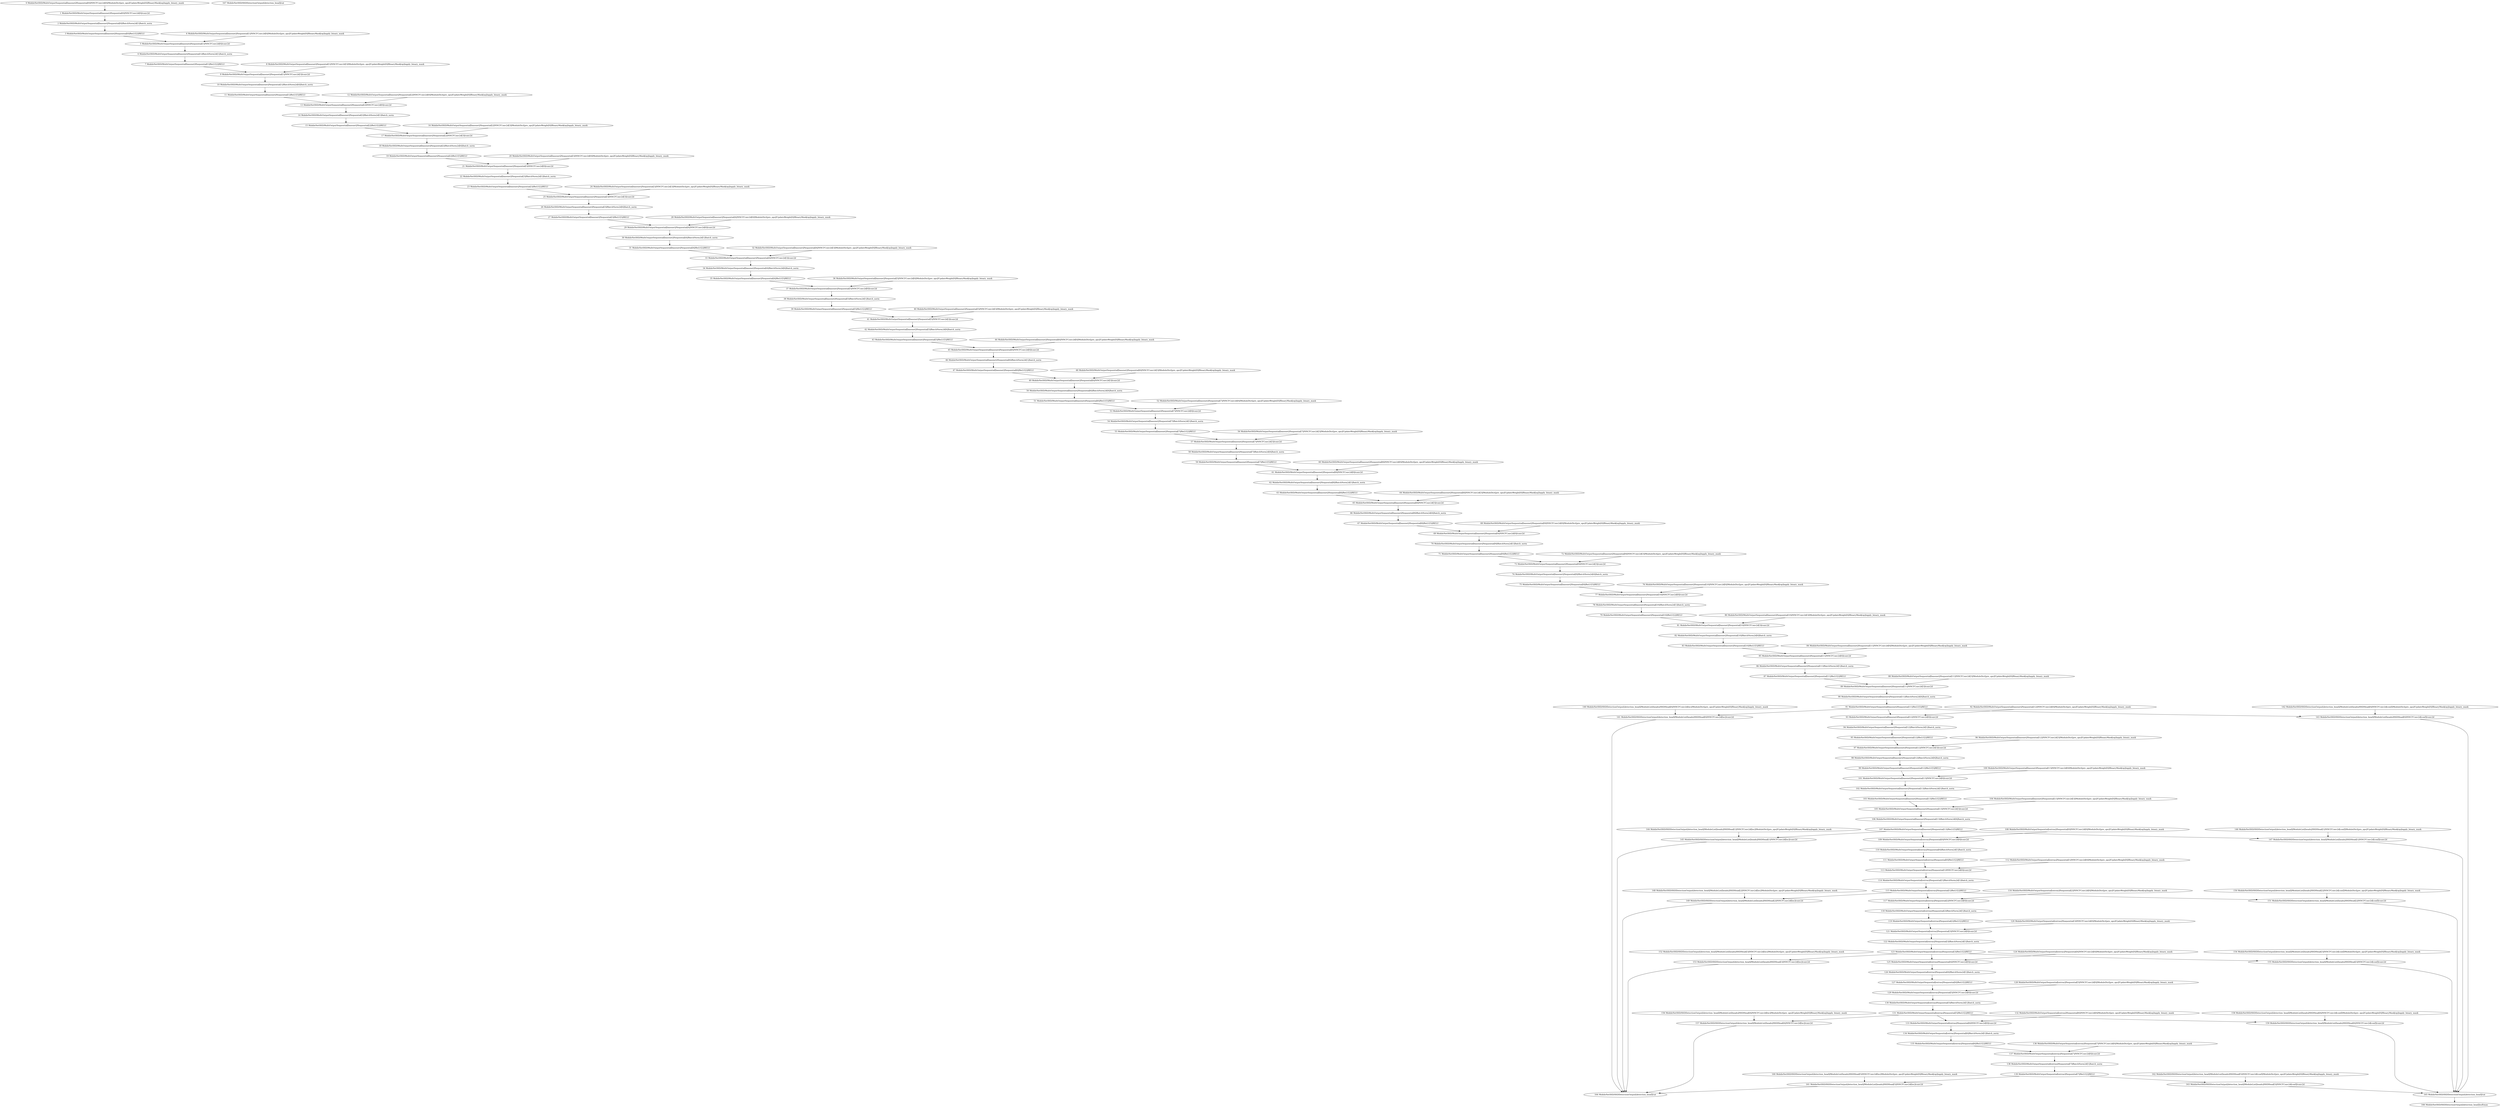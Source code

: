 strict digraph  {
"0 MobileNetSSD/MultiOutputSequential[basenet]/Sequential[0]/NNCFConv2d[0]/ModuleDict[pre_ops]/UpdateWeight[0]/BinaryMask[op]/apply_binary_mask" [id=0, scope="MobileNetSSD/MultiOutputSequential[basenet]/Sequential[0]/NNCFConv2d[0]/ModuleDict[pre_ops]/UpdateWeight[0]/BinaryMask[op]", type=apply_binary_mask];
"1 MobileNetSSD/MultiOutputSequential[basenet]/Sequential[0]/NNCFConv2d[0]/conv2d" [id=1, scope="MobileNetSSD/MultiOutputSequential[basenet]/Sequential[0]/NNCFConv2d[0]", type=conv2d];
"2 MobileNetSSD/MultiOutputSequential[basenet]/Sequential[0]/BatchNorm2d[1]/batch_norm" [id=2, scope="MobileNetSSD/MultiOutputSequential[basenet]/Sequential[0]/BatchNorm2d[1]", type=batch_norm];
"3 MobileNetSSD/MultiOutputSequential[basenet]/Sequential[0]/ReLU[2]/RELU" [id=3, scope="MobileNetSSD/MultiOutputSequential[basenet]/Sequential[0]/ReLU[2]", type=RELU];
"4 MobileNetSSD/MultiOutputSequential[basenet]/Sequential[1]/NNCFConv2d[0]/ModuleDict[pre_ops]/UpdateWeight[0]/BinaryMask[op]/apply_binary_mask" [id=4, scope="MobileNetSSD/MultiOutputSequential[basenet]/Sequential[1]/NNCFConv2d[0]/ModuleDict[pre_ops]/UpdateWeight[0]/BinaryMask[op]", type=apply_binary_mask];
"5 MobileNetSSD/MultiOutputSequential[basenet]/Sequential[1]/NNCFConv2d[0]/conv2d" [id=5, scope="MobileNetSSD/MultiOutputSequential[basenet]/Sequential[1]/NNCFConv2d[0]", type=conv2d];
"6 MobileNetSSD/MultiOutputSequential[basenet]/Sequential[1]/BatchNorm2d[1]/batch_norm" [id=6, scope="MobileNetSSD/MultiOutputSequential[basenet]/Sequential[1]/BatchNorm2d[1]", type=batch_norm];
"7 MobileNetSSD/MultiOutputSequential[basenet]/Sequential[1]/ReLU[2]/RELU" [id=7, scope="MobileNetSSD/MultiOutputSequential[basenet]/Sequential[1]/ReLU[2]", type=RELU];
"8 MobileNetSSD/MultiOutputSequential[basenet]/Sequential[1]/NNCFConv2d[3]/ModuleDict[pre_ops]/UpdateWeight[0]/BinaryMask[op]/apply_binary_mask" [id=8, scope="MobileNetSSD/MultiOutputSequential[basenet]/Sequential[1]/NNCFConv2d[3]/ModuleDict[pre_ops]/UpdateWeight[0]/BinaryMask[op]", type=apply_binary_mask];
"9 MobileNetSSD/MultiOutputSequential[basenet]/Sequential[1]/NNCFConv2d[3]/conv2d" [id=9, scope="MobileNetSSD/MultiOutputSequential[basenet]/Sequential[1]/NNCFConv2d[3]", type=conv2d];
"10 MobileNetSSD/MultiOutputSequential[basenet]/Sequential[1]/BatchNorm2d[4]/batch_norm" [id=10, scope="MobileNetSSD/MultiOutputSequential[basenet]/Sequential[1]/BatchNorm2d[4]", type=batch_norm];
"11 MobileNetSSD/MultiOutputSequential[basenet]/Sequential[1]/ReLU[5]/RELU" [id=11, scope="MobileNetSSD/MultiOutputSequential[basenet]/Sequential[1]/ReLU[5]", type=RELU];
"12 MobileNetSSD/MultiOutputSequential[basenet]/Sequential[2]/NNCFConv2d[0]/ModuleDict[pre_ops]/UpdateWeight[0]/BinaryMask[op]/apply_binary_mask" [id=12, scope="MobileNetSSD/MultiOutputSequential[basenet]/Sequential[2]/NNCFConv2d[0]/ModuleDict[pre_ops]/UpdateWeight[0]/BinaryMask[op]", type=apply_binary_mask];
"13 MobileNetSSD/MultiOutputSequential[basenet]/Sequential[2]/NNCFConv2d[0]/conv2d" [id=13, scope="MobileNetSSD/MultiOutputSequential[basenet]/Sequential[2]/NNCFConv2d[0]", type=conv2d];
"14 MobileNetSSD/MultiOutputSequential[basenet]/Sequential[2]/BatchNorm2d[1]/batch_norm" [id=14, scope="MobileNetSSD/MultiOutputSequential[basenet]/Sequential[2]/BatchNorm2d[1]", type=batch_norm];
"15 MobileNetSSD/MultiOutputSequential[basenet]/Sequential[2]/ReLU[2]/RELU" [id=15, scope="MobileNetSSD/MultiOutputSequential[basenet]/Sequential[2]/ReLU[2]", type=RELU];
"16 MobileNetSSD/MultiOutputSequential[basenet]/Sequential[2]/NNCFConv2d[3]/ModuleDict[pre_ops]/UpdateWeight[0]/BinaryMask[op]/apply_binary_mask" [id=16, scope="MobileNetSSD/MultiOutputSequential[basenet]/Sequential[2]/NNCFConv2d[3]/ModuleDict[pre_ops]/UpdateWeight[0]/BinaryMask[op]", type=apply_binary_mask];
"17 MobileNetSSD/MultiOutputSequential[basenet]/Sequential[2]/NNCFConv2d[3]/conv2d" [id=17, scope="MobileNetSSD/MultiOutputSequential[basenet]/Sequential[2]/NNCFConv2d[3]", type=conv2d];
"18 MobileNetSSD/MultiOutputSequential[basenet]/Sequential[2]/BatchNorm2d[4]/batch_norm" [id=18, scope="MobileNetSSD/MultiOutputSequential[basenet]/Sequential[2]/BatchNorm2d[4]", type=batch_norm];
"19 MobileNetSSD/MultiOutputSequential[basenet]/Sequential[2]/ReLU[5]/RELU" [id=19, scope="MobileNetSSD/MultiOutputSequential[basenet]/Sequential[2]/ReLU[5]", type=RELU];
"20 MobileNetSSD/MultiOutputSequential[basenet]/Sequential[3]/NNCFConv2d[0]/ModuleDict[pre_ops]/UpdateWeight[0]/BinaryMask[op]/apply_binary_mask" [id=20, scope="MobileNetSSD/MultiOutputSequential[basenet]/Sequential[3]/NNCFConv2d[0]/ModuleDict[pre_ops]/UpdateWeight[0]/BinaryMask[op]", type=apply_binary_mask];
"21 MobileNetSSD/MultiOutputSequential[basenet]/Sequential[3]/NNCFConv2d[0]/conv2d" [id=21, scope="MobileNetSSD/MultiOutputSequential[basenet]/Sequential[3]/NNCFConv2d[0]", type=conv2d];
"22 MobileNetSSD/MultiOutputSequential[basenet]/Sequential[3]/BatchNorm2d[1]/batch_norm" [id=22, scope="MobileNetSSD/MultiOutputSequential[basenet]/Sequential[3]/BatchNorm2d[1]", type=batch_norm];
"23 MobileNetSSD/MultiOutputSequential[basenet]/Sequential[3]/ReLU[2]/RELU" [id=23, scope="MobileNetSSD/MultiOutputSequential[basenet]/Sequential[3]/ReLU[2]", type=RELU];
"24 MobileNetSSD/MultiOutputSequential[basenet]/Sequential[3]/NNCFConv2d[3]/ModuleDict[pre_ops]/UpdateWeight[0]/BinaryMask[op]/apply_binary_mask" [id=24, scope="MobileNetSSD/MultiOutputSequential[basenet]/Sequential[3]/NNCFConv2d[3]/ModuleDict[pre_ops]/UpdateWeight[0]/BinaryMask[op]", type=apply_binary_mask];
"25 MobileNetSSD/MultiOutputSequential[basenet]/Sequential[3]/NNCFConv2d[3]/conv2d" [id=25, scope="MobileNetSSD/MultiOutputSequential[basenet]/Sequential[3]/NNCFConv2d[3]", type=conv2d];
"26 MobileNetSSD/MultiOutputSequential[basenet]/Sequential[3]/BatchNorm2d[4]/batch_norm" [id=26, scope="MobileNetSSD/MultiOutputSequential[basenet]/Sequential[3]/BatchNorm2d[4]", type=batch_norm];
"27 MobileNetSSD/MultiOutputSequential[basenet]/Sequential[3]/ReLU[5]/RELU" [id=27, scope="MobileNetSSD/MultiOutputSequential[basenet]/Sequential[3]/ReLU[5]", type=RELU];
"28 MobileNetSSD/MultiOutputSequential[basenet]/Sequential[4]/NNCFConv2d[0]/ModuleDict[pre_ops]/UpdateWeight[0]/BinaryMask[op]/apply_binary_mask" [id=28, scope="MobileNetSSD/MultiOutputSequential[basenet]/Sequential[4]/NNCFConv2d[0]/ModuleDict[pre_ops]/UpdateWeight[0]/BinaryMask[op]", type=apply_binary_mask];
"29 MobileNetSSD/MultiOutputSequential[basenet]/Sequential[4]/NNCFConv2d[0]/conv2d" [id=29, scope="MobileNetSSD/MultiOutputSequential[basenet]/Sequential[4]/NNCFConv2d[0]", type=conv2d];
"30 MobileNetSSD/MultiOutputSequential[basenet]/Sequential[4]/BatchNorm2d[1]/batch_norm" [id=30, scope="MobileNetSSD/MultiOutputSequential[basenet]/Sequential[4]/BatchNorm2d[1]", type=batch_norm];
"31 MobileNetSSD/MultiOutputSequential[basenet]/Sequential[4]/ReLU[2]/RELU" [id=31, scope="MobileNetSSD/MultiOutputSequential[basenet]/Sequential[4]/ReLU[2]", type=RELU];
"32 MobileNetSSD/MultiOutputSequential[basenet]/Sequential[4]/NNCFConv2d[3]/ModuleDict[pre_ops]/UpdateWeight[0]/BinaryMask[op]/apply_binary_mask" [id=32, scope="MobileNetSSD/MultiOutputSequential[basenet]/Sequential[4]/NNCFConv2d[3]/ModuleDict[pre_ops]/UpdateWeight[0]/BinaryMask[op]", type=apply_binary_mask];
"33 MobileNetSSD/MultiOutputSequential[basenet]/Sequential[4]/NNCFConv2d[3]/conv2d" [id=33, scope="MobileNetSSD/MultiOutputSequential[basenet]/Sequential[4]/NNCFConv2d[3]", type=conv2d];
"34 MobileNetSSD/MultiOutputSequential[basenet]/Sequential[4]/BatchNorm2d[4]/batch_norm" [id=34, scope="MobileNetSSD/MultiOutputSequential[basenet]/Sequential[4]/BatchNorm2d[4]", type=batch_norm];
"35 MobileNetSSD/MultiOutputSequential[basenet]/Sequential[4]/ReLU[5]/RELU" [id=35, scope="MobileNetSSD/MultiOutputSequential[basenet]/Sequential[4]/ReLU[5]", type=RELU];
"36 MobileNetSSD/MultiOutputSequential[basenet]/Sequential[5]/NNCFConv2d[0]/ModuleDict[pre_ops]/UpdateWeight[0]/BinaryMask[op]/apply_binary_mask" [id=36, scope="MobileNetSSD/MultiOutputSequential[basenet]/Sequential[5]/NNCFConv2d[0]/ModuleDict[pre_ops]/UpdateWeight[0]/BinaryMask[op]", type=apply_binary_mask];
"37 MobileNetSSD/MultiOutputSequential[basenet]/Sequential[5]/NNCFConv2d[0]/conv2d" [id=37, scope="MobileNetSSD/MultiOutputSequential[basenet]/Sequential[5]/NNCFConv2d[0]", type=conv2d];
"38 MobileNetSSD/MultiOutputSequential[basenet]/Sequential[5]/BatchNorm2d[1]/batch_norm" [id=38, scope="MobileNetSSD/MultiOutputSequential[basenet]/Sequential[5]/BatchNorm2d[1]", type=batch_norm];
"39 MobileNetSSD/MultiOutputSequential[basenet]/Sequential[5]/ReLU[2]/RELU" [id=39, scope="MobileNetSSD/MultiOutputSequential[basenet]/Sequential[5]/ReLU[2]", type=RELU];
"40 MobileNetSSD/MultiOutputSequential[basenet]/Sequential[5]/NNCFConv2d[3]/ModuleDict[pre_ops]/UpdateWeight[0]/BinaryMask[op]/apply_binary_mask" [id=40, scope="MobileNetSSD/MultiOutputSequential[basenet]/Sequential[5]/NNCFConv2d[3]/ModuleDict[pre_ops]/UpdateWeight[0]/BinaryMask[op]", type=apply_binary_mask];
"41 MobileNetSSD/MultiOutputSequential[basenet]/Sequential[5]/NNCFConv2d[3]/conv2d" [id=41, scope="MobileNetSSD/MultiOutputSequential[basenet]/Sequential[5]/NNCFConv2d[3]", type=conv2d];
"42 MobileNetSSD/MultiOutputSequential[basenet]/Sequential[5]/BatchNorm2d[4]/batch_norm" [id=42, scope="MobileNetSSD/MultiOutputSequential[basenet]/Sequential[5]/BatchNorm2d[4]", type=batch_norm];
"43 MobileNetSSD/MultiOutputSequential[basenet]/Sequential[5]/ReLU[5]/RELU" [id=43, scope="MobileNetSSD/MultiOutputSequential[basenet]/Sequential[5]/ReLU[5]", type=RELU];
"44 MobileNetSSD/MultiOutputSequential[basenet]/Sequential[6]/NNCFConv2d[0]/ModuleDict[pre_ops]/UpdateWeight[0]/BinaryMask[op]/apply_binary_mask" [id=44, scope="MobileNetSSD/MultiOutputSequential[basenet]/Sequential[6]/NNCFConv2d[0]/ModuleDict[pre_ops]/UpdateWeight[0]/BinaryMask[op]", type=apply_binary_mask];
"45 MobileNetSSD/MultiOutputSequential[basenet]/Sequential[6]/NNCFConv2d[0]/conv2d" [id=45, scope="MobileNetSSD/MultiOutputSequential[basenet]/Sequential[6]/NNCFConv2d[0]", type=conv2d];
"46 MobileNetSSD/MultiOutputSequential[basenet]/Sequential[6]/BatchNorm2d[1]/batch_norm" [id=46, scope="MobileNetSSD/MultiOutputSequential[basenet]/Sequential[6]/BatchNorm2d[1]", type=batch_norm];
"47 MobileNetSSD/MultiOutputSequential[basenet]/Sequential[6]/ReLU[2]/RELU" [id=47, scope="MobileNetSSD/MultiOutputSequential[basenet]/Sequential[6]/ReLU[2]", type=RELU];
"48 MobileNetSSD/MultiOutputSequential[basenet]/Sequential[6]/NNCFConv2d[3]/ModuleDict[pre_ops]/UpdateWeight[0]/BinaryMask[op]/apply_binary_mask" [id=48, scope="MobileNetSSD/MultiOutputSequential[basenet]/Sequential[6]/NNCFConv2d[3]/ModuleDict[pre_ops]/UpdateWeight[0]/BinaryMask[op]", type=apply_binary_mask];
"49 MobileNetSSD/MultiOutputSequential[basenet]/Sequential[6]/NNCFConv2d[3]/conv2d" [id=49, scope="MobileNetSSD/MultiOutputSequential[basenet]/Sequential[6]/NNCFConv2d[3]", type=conv2d];
"50 MobileNetSSD/MultiOutputSequential[basenet]/Sequential[6]/BatchNorm2d[4]/batch_norm" [id=50, scope="MobileNetSSD/MultiOutputSequential[basenet]/Sequential[6]/BatchNorm2d[4]", type=batch_norm];
"51 MobileNetSSD/MultiOutputSequential[basenet]/Sequential[6]/ReLU[5]/RELU" [id=51, scope="MobileNetSSD/MultiOutputSequential[basenet]/Sequential[6]/ReLU[5]", type=RELU];
"52 MobileNetSSD/MultiOutputSequential[basenet]/Sequential[7]/NNCFConv2d[0]/ModuleDict[pre_ops]/UpdateWeight[0]/BinaryMask[op]/apply_binary_mask" [id=52, scope="MobileNetSSD/MultiOutputSequential[basenet]/Sequential[7]/NNCFConv2d[0]/ModuleDict[pre_ops]/UpdateWeight[0]/BinaryMask[op]", type=apply_binary_mask];
"53 MobileNetSSD/MultiOutputSequential[basenet]/Sequential[7]/NNCFConv2d[0]/conv2d" [id=53, scope="MobileNetSSD/MultiOutputSequential[basenet]/Sequential[7]/NNCFConv2d[0]", type=conv2d];
"54 MobileNetSSD/MultiOutputSequential[basenet]/Sequential[7]/BatchNorm2d[1]/batch_norm" [id=54, scope="MobileNetSSD/MultiOutputSequential[basenet]/Sequential[7]/BatchNorm2d[1]", type=batch_norm];
"55 MobileNetSSD/MultiOutputSequential[basenet]/Sequential[7]/ReLU[2]/RELU" [id=55, scope="MobileNetSSD/MultiOutputSequential[basenet]/Sequential[7]/ReLU[2]", type=RELU];
"56 MobileNetSSD/MultiOutputSequential[basenet]/Sequential[7]/NNCFConv2d[3]/ModuleDict[pre_ops]/UpdateWeight[0]/BinaryMask[op]/apply_binary_mask" [id=56, scope="MobileNetSSD/MultiOutputSequential[basenet]/Sequential[7]/NNCFConv2d[3]/ModuleDict[pre_ops]/UpdateWeight[0]/BinaryMask[op]", type=apply_binary_mask];
"57 MobileNetSSD/MultiOutputSequential[basenet]/Sequential[7]/NNCFConv2d[3]/conv2d" [id=57, scope="MobileNetSSD/MultiOutputSequential[basenet]/Sequential[7]/NNCFConv2d[3]", type=conv2d];
"58 MobileNetSSD/MultiOutputSequential[basenet]/Sequential[7]/BatchNorm2d[4]/batch_norm" [id=58, scope="MobileNetSSD/MultiOutputSequential[basenet]/Sequential[7]/BatchNorm2d[4]", type=batch_norm];
"59 MobileNetSSD/MultiOutputSequential[basenet]/Sequential[7]/ReLU[5]/RELU" [id=59, scope="MobileNetSSD/MultiOutputSequential[basenet]/Sequential[7]/ReLU[5]", type=RELU];
"60 MobileNetSSD/MultiOutputSequential[basenet]/Sequential[8]/NNCFConv2d[0]/ModuleDict[pre_ops]/UpdateWeight[0]/BinaryMask[op]/apply_binary_mask" [id=60, scope="MobileNetSSD/MultiOutputSequential[basenet]/Sequential[8]/NNCFConv2d[0]/ModuleDict[pre_ops]/UpdateWeight[0]/BinaryMask[op]", type=apply_binary_mask];
"61 MobileNetSSD/MultiOutputSequential[basenet]/Sequential[8]/NNCFConv2d[0]/conv2d" [id=61, scope="MobileNetSSD/MultiOutputSequential[basenet]/Sequential[8]/NNCFConv2d[0]", type=conv2d];
"62 MobileNetSSD/MultiOutputSequential[basenet]/Sequential[8]/BatchNorm2d[1]/batch_norm" [id=62, scope="MobileNetSSD/MultiOutputSequential[basenet]/Sequential[8]/BatchNorm2d[1]", type=batch_norm];
"63 MobileNetSSD/MultiOutputSequential[basenet]/Sequential[8]/ReLU[2]/RELU" [id=63, scope="MobileNetSSD/MultiOutputSequential[basenet]/Sequential[8]/ReLU[2]", type=RELU];
"64 MobileNetSSD/MultiOutputSequential[basenet]/Sequential[8]/NNCFConv2d[3]/ModuleDict[pre_ops]/UpdateWeight[0]/BinaryMask[op]/apply_binary_mask" [id=64, scope="MobileNetSSD/MultiOutputSequential[basenet]/Sequential[8]/NNCFConv2d[3]/ModuleDict[pre_ops]/UpdateWeight[0]/BinaryMask[op]", type=apply_binary_mask];
"65 MobileNetSSD/MultiOutputSequential[basenet]/Sequential[8]/NNCFConv2d[3]/conv2d" [id=65, scope="MobileNetSSD/MultiOutputSequential[basenet]/Sequential[8]/NNCFConv2d[3]", type=conv2d];
"66 MobileNetSSD/MultiOutputSequential[basenet]/Sequential[8]/BatchNorm2d[4]/batch_norm" [id=66, scope="MobileNetSSD/MultiOutputSequential[basenet]/Sequential[8]/BatchNorm2d[4]", type=batch_norm];
"67 MobileNetSSD/MultiOutputSequential[basenet]/Sequential[8]/ReLU[5]/RELU" [id=67, scope="MobileNetSSD/MultiOutputSequential[basenet]/Sequential[8]/ReLU[5]", type=RELU];
"68 MobileNetSSD/MultiOutputSequential[basenet]/Sequential[9]/NNCFConv2d[0]/ModuleDict[pre_ops]/UpdateWeight[0]/BinaryMask[op]/apply_binary_mask" [id=68, scope="MobileNetSSD/MultiOutputSequential[basenet]/Sequential[9]/NNCFConv2d[0]/ModuleDict[pre_ops]/UpdateWeight[0]/BinaryMask[op]", type=apply_binary_mask];
"69 MobileNetSSD/MultiOutputSequential[basenet]/Sequential[9]/NNCFConv2d[0]/conv2d" [id=69, scope="MobileNetSSD/MultiOutputSequential[basenet]/Sequential[9]/NNCFConv2d[0]", type=conv2d];
"70 MobileNetSSD/MultiOutputSequential[basenet]/Sequential[9]/BatchNorm2d[1]/batch_norm" [id=70, scope="MobileNetSSD/MultiOutputSequential[basenet]/Sequential[9]/BatchNorm2d[1]", type=batch_norm];
"71 MobileNetSSD/MultiOutputSequential[basenet]/Sequential[9]/ReLU[2]/RELU" [id=71, scope="MobileNetSSD/MultiOutputSequential[basenet]/Sequential[9]/ReLU[2]", type=RELU];
"72 MobileNetSSD/MultiOutputSequential[basenet]/Sequential[9]/NNCFConv2d[3]/ModuleDict[pre_ops]/UpdateWeight[0]/BinaryMask[op]/apply_binary_mask" [id=72, scope="MobileNetSSD/MultiOutputSequential[basenet]/Sequential[9]/NNCFConv2d[3]/ModuleDict[pre_ops]/UpdateWeight[0]/BinaryMask[op]", type=apply_binary_mask];
"73 MobileNetSSD/MultiOutputSequential[basenet]/Sequential[9]/NNCFConv2d[3]/conv2d" [id=73, scope="MobileNetSSD/MultiOutputSequential[basenet]/Sequential[9]/NNCFConv2d[3]", type=conv2d];
"74 MobileNetSSD/MultiOutputSequential[basenet]/Sequential[9]/BatchNorm2d[4]/batch_norm" [id=74, scope="MobileNetSSD/MultiOutputSequential[basenet]/Sequential[9]/BatchNorm2d[4]", type=batch_norm];
"75 MobileNetSSD/MultiOutputSequential[basenet]/Sequential[9]/ReLU[5]/RELU" [id=75, scope="MobileNetSSD/MultiOutputSequential[basenet]/Sequential[9]/ReLU[5]", type=RELU];
"76 MobileNetSSD/MultiOutputSequential[basenet]/Sequential[10]/NNCFConv2d[0]/ModuleDict[pre_ops]/UpdateWeight[0]/BinaryMask[op]/apply_binary_mask" [id=76, scope="MobileNetSSD/MultiOutputSequential[basenet]/Sequential[10]/NNCFConv2d[0]/ModuleDict[pre_ops]/UpdateWeight[0]/BinaryMask[op]", type=apply_binary_mask];
"77 MobileNetSSD/MultiOutputSequential[basenet]/Sequential[10]/NNCFConv2d[0]/conv2d" [id=77, scope="MobileNetSSD/MultiOutputSequential[basenet]/Sequential[10]/NNCFConv2d[0]", type=conv2d];
"78 MobileNetSSD/MultiOutputSequential[basenet]/Sequential[10]/BatchNorm2d[1]/batch_norm" [id=78, scope="MobileNetSSD/MultiOutputSequential[basenet]/Sequential[10]/BatchNorm2d[1]", type=batch_norm];
"79 MobileNetSSD/MultiOutputSequential[basenet]/Sequential[10]/ReLU[2]/RELU" [id=79, scope="MobileNetSSD/MultiOutputSequential[basenet]/Sequential[10]/ReLU[2]", type=RELU];
"80 MobileNetSSD/MultiOutputSequential[basenet]/Sequential[10]/NNCFConv2d[3]/ModuleDict[pre_ops]/UpdateWeight[0]/BinaryMask[op]/apply_binary_mask" [id=80, scope="MobileNetSSD/MultiOutputSequential[basenet]/Sequential[10]/NNCFConv2d[3]/ModuleDict[pre_ops]/UpdateWeight[0]/BinaryMask[op]", type=apply_binary_mask];
"81 MobileNetSSD/MultiOutputSequential[basenet]/Sequential[10]/NNCFConv2d[3]/conv2d" [id=81, scope="MobileNetSSD/MultiOutputSequential[basenet]/Sequential[10]/NNCFConv2d[3]", type=conv2d];
"82 MobileNetSSD/MultiOutputSequential[basenet]/Sequential[10]/BatchNorm2d[4]/batch_norm" [id=82, scope="MobileNetSSD/MultiOutputSequential[basenet]/Sequential[10]/BatchNorm2d[4]", type=batch_norm];
"83 MobileNetSSD/MultiOutputSequential[basenet]/Sequential[10]/ReLU[5]/RELU" [id=83, scope="MobileNetSSD/MultiOutputSequential[basenet]/Sequential[10]/ReLU[5]", type=RELU];
"84 MobileNetSSD/MultiOutputSequential[basenet]/Sequential[11]/NNCFConv2d[0]/ModuleDict[pre_ops]/UpdateWeight[0]/BinaryMask[op]/apply_binary_mask" [id=84, scope="MobileNetSSD/MultiOutputSequential[basenet]/Sequential[11]/NNCFConv2d[0]/ModuleDict[pre_ops]/UpdateWeight[0]/BinaryMask[op]", type=apply_binary_mask];
"85 MobileNetSSD/MultiOutputSequential[basenet]/Sequential[11]/NNCFConv2d[0]/conv2d" [id=85, scope="MobileNetSSD/MultiOutputSequential[basenet]/Sequential[11]/NNCFConv2d[0]", type=conv2d];
"86 MobileNetSSD/MultiOutputSequential[basenet]/Sequential[11]/BatchNorm2d[1]/batch_norm" [id=86, scope="MobileNetSSD/MultiOutputSequential[basenet]/Sequential[11]/BatchNorm2d[1]", type=batch_norm];
"87 MobileNetSSD/MultiOutputSequential[basenet]/Sequential[11]/ReLU[2]/RELU" [id=87, scope="MobileNetSSD/MultiOutputSequential[basenet]/Sequential[11]/ReLU[2]", type=RELU];
"88 MobileNetSSD/MultiOutputSequential[basenet]/Sequential[11]/NNCFConv2d[3]/ModuleDict[pre_ops]/UpdateWeight[0]/BinaryMask[op]/apply_binary_mask" [id=88, scope="MobileNetSSD/MultiOutputSequential[basenet]/Sequential[11]/NNCFConv2d[3]/ModuleDict[pre_ops]/UpdateWeight[0]/BinaryMask[op]", type=apply_binary_mask];
"89 MobileNetSSD/MultiOutputSequential[basenet]/Sequential[11]/NNCFConv2d[3]/conv2d" [id=89, scope="MobileNetSSD/MultiOutputSequential[basenet]/Sequential[11]/NNCFConv2d[3]", type=conv2d];
"90 MobileNetSSD/MultiOutputSequential[basenet]/Sequential[11]/BatchNorm2d[4]/batch_norm" [id=90, scope="MobileNetSSD/MultiOutputSequential[basenet]/Sequential[11]/BatchNorm2d[4]", type=batch_norm];
"91 MobileNetSSD/MultiOutputSequential[basenet]/Sequential[11]/ReLU[5]/RELU" [id=91, scope="MobileNetSSD/MultiOutputSequential[basenet]/Sequential[11]/ReLU[5]", type=RELU];
"92 MobileNetSSD/MultiOutputSequential[basenet]/Sequential[12]/NNCFConv2d[0]/ModuleDict[pre_ops]/UpdateWeight[0]/BinaryMask[op]/apply_binary_mask" [id=92, scope="MobileNetSSD/MultiOutputSequential[basenet]/Sequential[12]/NNCFConv2d[0]/ModuleDict[pre_ops]/UpdateWeight[0]/BinaryMask[op]", type=apply_binary_mask];
"93 MobileNetSSD/MultiOutputSequential[basenet]/Sequential[12]/NNCFConv2d[0]/conv2d" [id=93, scope="MobileNetSSD/MultiOutputSequential[basenet]/Sequential[12]/NNCFConv2d[0]", type=conv2d];
"94 MobileNetSSD/MultiOutputSequential[basenet]/Sequential[12]/BatchNorm2d[1]/batch_norm" [id=94, scope="MobileNetSSD/MultiOutputSequential[basenet]/Sequential[12]/BatchNorm2d[1]", type=batch_norm];
"95 MobileNetSSD/MultiOutputSequential[basenet]/Sequential[12]/ReLU[2]/RELU" [id=95, scope="MobileNetSSD/MultiOutputSequential[basenet]/Sequential[12]/ReLU[2]", type=RELU];
"96 MobileNetSSD/MultiOutputSequential[basenet]/Sequential[12]/NNCFConv2d[3]/ModuleDict[pre_ops]/UpdateWeight[0]/BinaryMask[op]/apply_binary_mask" [id=96, scope="MobileNetSSD/MultiOutputSequential[basenet]/Sequential[12]/NNCFConv2d[3]/ModuleDict[pre_ops]/UpdateWeight[0]/BinaryMask[op]", type=apply_binary_mask];
"97 MobileNetSSD/MultiOutputSequential[basenet]/Sequential[12]/NNCFConv2d[3]/conv2d" [id=97, scope="MobileNetSSD/MultiOutputSequential[basenet]/Sequential[12]/NNCFConv2d[3]", type=conv2d];
"98 MobileNetSSD/MultiOutputSequential[basenet]/Sequential[12]/BatchNorm2d[4]/batch_norm" [id=98, scope="MobileNetSSD/MultiOutputSequential[basenet]/Sequential[12]/BatchNorm2d[4]", type=batch_norm];
"99 MobileNetSSD/MultiOutputSequential[basenet]/Sequential[12]/ReLU[5]/RELU" [id=99, scope="MobileNetSSD/MultiOutputSequential[basenet]/Sequential[12]/ReLU[5]", type=RELU];
"100 MobileNetSSD/MultiOutputSequential[basenet]/Sequential[13]/NNCFConv2d[0]/ModuleDict[pre_ops]/UpdateWeight[0]/BinaryMask[op]/apply_binary_mask" [id=100, scope="MobileNetSSD/MultiOutputSequential[basenet]/Sequential[13]/NNCFConv2d[0]/ModuleDict[pre_ops]/UpdateWeight[0]/BinaryMask[op]", type=apply_binary_mask];
"101 MobileNetSSD/MultiOutputSequential[basenet]/Sequential[13]/NNCFConv2d[0]/conv2d" [id=101, scope="MobileNetSSD/MultiOutputSequential[basenet]/Sequential[13]/NNCFConv2d[0]", type=conv2d];
"102 MobileNetSSD/MultiOutputSequential[basenet]/Sequential[13]/BatchNorm2d[1]/batch_norm" [id=102, scope="MobileNetSSD/MultiOutputSequential[basenet]/Sequential[13]/BatchNorm2d[1]", type=batch_norm];
"103 MobileNetSSD/MultiOutputSequential[basenet]/Sequential[13]/ReLU[2]/RELU" [id=103, scope="MobileNetSSD/MultiOutputSequential[basenet]/Sequential[13]/ReLU[2]", type=RELU];
"104 MobileNetSSD/MultiOutputSequential[basenet]/Sequential[13]/NNCFConv2d[3]/ModuleDict[pre_ops]/UpdateWeight[0]/BinaryMask[op]/apply_binary_mask" [id=104, scope="MobileNetSSD/MultiOutputSequential[basenet]/Sequential[13]/NNCFConv2d[3]/ModuleDict[pre_ops]/UpdateWeight[0]/BinaryMask[op]", type=apply_binary_mask];
"105 MobileNetSSD/MultiOutputSequential[basenet]/Sequential[13]/NNCFConv2d[3]/conv2d" [id=105, scope="MobileNetSSD/MultiOutputSequential[basenet]/Sequential[13]/NNCFConv2d[3]", type=conv2d];
"106 MobileNetSSD/MultiOutputSequential[basenet]/Sequential[13]/BatchNorm2d[4]/batch_norm" [id=106, scope="MobileNetSSD/MultiOutputSequential[basenet]/Sequential[13]/BatchNorm2d[4]", type=batch_norm];
"107 MobileNetSSD/MultiOutputSequential[basenet]/Sequential[13]/ReLU[5]/RELU" [id=107, scope="MobileNetSSD/MultiOutputSequential[basenet]/Sequential[13]/ReLU[5]", type=RELU];
"108 MobileNetSSD/MultiOutputSequential[extras]/Sequential[0]/NNCFConv2d[0]/ModuleDict[pre_ops]/UpdateWeight[0]/BinaryMask[op]/apply_binary_mask" [id=108, scope="MobileNetSSD/MultiOutputSequential[extras]/Sequential[0]/NNCFConv2d[0]/ModuleDict[pre_ops]/UpdateWeight[0]/BinaryMask[op]", type=apply_binary_mask];
"109 MobileNetSSD/MultiOutputSequential[extras]/Sequential[0]/NNCFConv2d[0]/conv2d" [id=109, scope="MobileNetSSD/MultiOutputSequential[extras]/Sequential[0]/NNCFConv2d[0]", type=conv2d];
"110 MobileNetSSD/MultiOutputSequential[extras]/Sequential[0]/BatchNorm2d[1]/batch_norm" [id=110, scope="MobileNetSSD/MultiOutputSequential[extras]/Sequential[0]/BatchNorm2d[1]", type=batch_norm];
"111 MobileNetSSD/MultiOutputSequential[extras]/Sequential[0]/ReLU[2]/RELU" [id=111, scope="MobileNetSSD/MultiOutputSequential[extras]/Sequential[0]/ReLU[2]", type=RELU];
"112 MobileNetSSD/MultiOutputSequential[extras]/Sequential[1]/NNCFConv2d[0]/ModuleDict[pre_ops]/UpdateWeight[0]/BinaryMask[op]/apply_binary_mask" [id=112, scope="MobileNetSSD/MultiOutputSequential[extras]/Sequential[1]/NNCFConv2d[0]/ModuleDict[pre_ops]/UpdateWeight[0]/BinaryMask[op]", type=apply_binary_mask];
"113 MobileNetSSD/MultiOutputSequential[extras]/Sequential[1]/NNCFConv2d[0]/conv2d" [id=113, scope="MobileNetSSD/MultiOutputSequential[extras]/Sequential[1]/NNCFConv2d[0]", type=conv2d];
"114 MobileNetSSD/MultiOutputSequential[extras]/Sequential[1]/BatchNorm2d[1]/batch_norm" [id=114, scope="MobileNetSSD/MultiOutputSequential[extras]/Sequential[1]/BatchNorm2d[1]", type=batch_norm];
"115 MobileNetSSD/MultiOutputSequential[extras]/Sequential[1]/ReLU[2]/RELU" [id=115, scope="MobileNetSSD/MultiOutputSequential[extras]/Sequential[1]/ReLU[2]", type=RELU];
"116 MobileNetSSD/MultiOutputSequential[extras]/Sequential[2]/NNCFConv2d[0]/ModuleDict[pre_ops]/UpdateWeight[0]/BinaryMask[op]/apply_binary_mask" [id=116, scope="MobileNetSSD/MultiOutputSequential[extras]/Sequential[2]/NNCFConv2d[0]/ModuleDict[pre_ops]/UpdateWeight[0]/BinaryMask[op]", type=apply_binary_mask];
"117 MobileNetSSD/MultiOutputSequential[extras]/Sequential[2]/NNCFConv2d[0]/conv2d" [id=117, scope="MobileNetSSD/MultiOutputSequential[extras]/Sequential[2]/NNCFConv2d[0]", type=conv2d];
"118 MobileNetSSD/MultiOutputSequential[extras]/Sequential[2]/BatchNorm2d[1]/batch_norm" [id=118, scope="MobileNetSSD/MultiOutputSequential[extras]/Sequential[2]/BatchNorm2d[1]", type=batch_norm];
"119 MobileNetSSD/MultiOutputSequential[extras]/Sequential[2]/ReLU[2]/RELU" [id=119, scope="MobileNetSSD/MultiOutputSequential[extras]/Sequential[2]/ReLU[2]", type=RELU];
"120 MobileNetSSD/MultiOutputSequential[extras]/Sequential[3]/NNCFConv2d[0]/ModuleDict[pre_ops]/UpdateWeight[0]/BinaryMask[op]/apply_binary_mask" [id=120, scope="MobileNetSSD/MultiOutputSequential[extras]/Sequential[3]/NNCFConv2d[0]/ModuleDict[pre_ops]/UpdateWeight[0]/BinaryMask[op]", type=apply_binary_mask];
"121 MobileNetSSD/MultiOutputSequential[extras]/Sequential[3]/NNCFConv2d[0]/conv2d" [id=121, scope="MobileNetSSD/MultiOutputSequential[extras]/Sequential[3]/NNCFConv2d[0]", type=conv2d];
"122 MobileNetSSD/MultiOutputSequential[extras]/Sequential[3]/BatchNorm2d[1]/batch_norm" [id=122, scope="MobileNetSSD/MultiOutputSequential[extras]/Sequential[3]/BatchNorm2d[1]", type=batch_norm];
"123 MobileNetSSD/MultiOutputSequential[extras]/Sequential[3]/ReLU[2]/RELU" [id=123, scope="MobileNetSSD/MultiOutputSequential[extras]/Sequential[3]/ReLU[2]", type=RELU];
"124 MobileNetSSD/MultiOutputSequential[extras]/Sequential[4]/NNCFConv2d[0]/ModuleDict[pre_ops]/UpdateWeight[0]/BinaryMask[op]/apply_binary_mask" [id=124, scope="MobileNetSSD/MultiOutputSequential[extras]/Sequential[4]/NNCFConv2d[0]/ModuleDict[pre_ops]/UpdateWeight[0]/BinaryMask[op]", type=apply_binary_mask];
"125 MobileNetSSD/MultiOutputSequential[extras]/Sequential[4]/NNCFConv2d[0]/conv2d" [id=125, scope="MobileNetSSD/MultiOutputSequential[extras]/Sequential[4]/NNCFConv2d[0]", type=conv2d];
"126 MobileNetSSD/MultiOutputSequential[extras]/Sequential[4]/BatchNorm2d[1]/batch_norm" [id=126, scope="MobileNetSSD/MultiOutputSequential[extras]/Sequential[4]/BatchNorm2d[1]", type=batch_norm];
"127 MobileNetSSD/MultiOutputSequential[extras]/Sequential[4]/ReLU[2]/RELU" [id=127, scope="MobileNetSSD/MultiOutputSequential[extras]/Sequential[4]/ReLU[2]", type=RELU];
"128 MobileNetSSD/MultiOutputSequential[extras]/Sequential[5]/NNCFConv2d[0]/ModuleDict[pre_ops]/UpdateWeight[0]/BinaryMask[op]/apply_binary_mask" [id=128, scope="MobileNetSSD/MultiOutputSequential[extras]/Sequential[5]/NNCFConv2d[0]/ModuleDict[pre_ops]/UpdateWeight[0]/BinaryMask[op]", type=apply_binary_mask];
"129 MobileNetSSD/MultiOutputSequential[extras]/Sequential[5]/NNCFConv2d[0]/conv2d" [id=129, scope="MobileNetSSD/MultiOutputSequential[extras]/Sequential[5]/NNCFConv2d[0]", type=conv2d];
"130 MobileNetSSD/MultiOutputSequential[extras]/Sequential[5]/BatchNorm2d[1]/batch_norm" [id=130, scope="MobileNetSSD/MultiOutputSequential[extras]/Sequential[5]/BatchNorm2d[1]", type=batch_norm];
"131 MobileNetSSD/MultiOutputSequential[extras]/Sequential[5]/ReLU[2]/RELU" [id=131, scope="MobileNetSSD/MultiOutputSequential[extras]/Sequential[5]/ReLU[2]", type=RELU];
"132 MobileNetSSD/MultiOutputSequential[extras]/Sequential[6]/NNCFConv2d[0]/ModuleDict[pre_ops]/UpdateWeight[0]/BinaryMask[op]/apply_binary_mask" [id=132, scope="MobileNetSSD/MultiOutputSequential[extras]/Sequential[6]/NNCFConv2d[0]/ModuleDict[pre_ops]/UpdateWeight[0]/BinaryMask[op]", type=apply_binary_mask];
"133 MobileNetSSD/MultiOutputSequential[extras]/Sequential[6]/NNCFConv2d[0]/conv2d" [id=133, scope="MobileNetSSD/MultiOutputSequential[extras]/Sequential[6]/NNCFConv2d[0]", type=conv2d];
"134 MobileNetSSD/MultiOutputSequential[extras]/Sequential[6]/BatchNorm2d[1]/batch_norm" [id=134, scope="MobileNetSSD/MultiOutputSequential[extras]/Sequential[6]/BatchNorm2d[1]", type=batch_norm];
"135 MobileNetSSD/MultiOutputSequential[extras]/Sequential[6]/ReLU[2]/RELU" [id=135, scope="MobileNetSSD/MultiOutputSequential[extras]/Sequential[6]/ReLU[2]", type=RELU];
"136 MobileNetSSD/MultiOutputSequential[extras]/Sequential[7]/NNCFConv2d[0]/ModuleDict[pre_ops]/UpdateWeight[0]/BinaryMask[op]/apply_binary_mask" [id=136, scope="MobileNetSSD/MultiOutputSequential[extras]/Sequential[7]/NNCFConv2d[0]/ModuleDict[pre_ops]/UpdateWeight[0]/BinaryMask[op]", type=apply_binary_mask];
"137 MobileNetSSD/MultiOutputSequential[extras]/Sequential[7]/NNCFConv2d[0]/conv2d" [id=137, scope="MobileNetSSD/MultiOutputSequential[extras]/Sequential[7]/NNCFConv2d[0]", type=conv2d];
"138 MobileNetSSD/MultiOutputSequential[extras]/Sequential[7]/BatchNorm2d[1]/batch_norm" [id=138, scope="MobileNetSSD/MultiOutputSequential[extras]/Sequential[7]/BatchNorm2d[1]", type=batch_norm];
"139 MobileNetSSD/MultiOutputSequential[extras]/Sequential[7]/ReLU[2]/RELU" [id=139, scope="MobileNetSSD/MultiOutputSequential[extras]/Sequential[7]/ReLU[2]", type=RELU];
"140 MobileNetSSD/SSDDetectionOutput[detection_head]/ModuleList[heads]/SSDHead[0]/NNCFConv2d[loc]/ModuleDict[pre_ops]/UpdateWeight[0]/BinaryMask[op]/apply_binary_mask" [id=140, scope="MobileNetSSD/SSDDetectionOutput[detection_head]/ModuleList[heads]/SSDHead[0]/NNCFConv2d[loc]/ModuleDict[pre_ops]/UpdateWeight[0]/BinaryMask[op]", type=apply_binary_mask];
"141 MobileNetSSD/SSDDetectionOutput[detection_head]/ModuleList[heads]/SSDHead[0]/NNCFConv2d[loc]/conv2d" [id=141, scope="MobileNetSSD/SSDDetectionOutput[detection_head]/ModuleList[heads]/SSDHead[0]/NNCFConv2d[loc]", type=conv2d];
"142 MobileNetSSD/SSDDetectionOutput[detection_head]/ModuleList[heads]/SSDHead[0]/NNCFConv2d[conf]/ModuleDict[pre_ops]/UpdateWeight[0]/BinaryMask[op]/apply_binary_mask" [id=142, scope="MobileNetSSD/SSDDetectionOutput[detection_head]/ModuleList[heads]/SSDHead[0]/NNCFConv2d[conf]/ModuleDict[pre_ops]/UpdateWeight[0]/BinaryMask[op]", type=apply_binary_mask];
"143 MobileNetSSD/SSDDetectionOutput[detection_head]/ModuleList[heads]/SSDHead[0]/NNCFConv2d[conf]/conv2d" [id=143, scope="MobileNetSSD/SSDDetectionOutput[detection_head]/ModuleList[heads]/SSDHead[0]/NNCFConv2d[conf]", type=conv2d];
"144 MobileNetSSD/SSDDetectionOutput[detection_head]/ModuleList[heads]/SSDHead[1]/NNCFConv2d[loc]/ModuleDict[pre_ops]/UpdateWeight[0]/BinaryMask[op]/apply_binary_mask" [id=144, scope="MobileNetSSD/SSDDetectionOutput[detection_head]/ModuleList[heads]/SSDHead[1]/NNCFConv2d[loc]/ModuleDict[pre_ops]/UpdateWeight[0]/BinaryMask[op]", type=apply_binary_mask];
"145 MobileNetSSD/SSDDetectionOutput[detection_head]/ModuleList[heads]/SSDHead[1]/NNCFConv2d[loc]/conv2d" [id=145, scope="MobileNetSSD/SSDDetectionOutput[detection_head]/ModuleList[heads]/SSDHead[1]/NNCFConv2d[loc]", type=conv2d];
"146 MobileNetSSD/SSDDetectionOutput[detection_head]/ModuleList[heads]/SSDHead[1]/NNCFConv2d[conf]/ModuleDict[pre_ops]/UpdateWeight[0]/BinaryMask[op]/apply_binary_mask" [id=146, scope="MobileNetSSD/SSDDetectionOutput[detection_head]/ModuleList[heads]/SSDHead[1]/NNCFConv2d[conf]/ModuleDict[pre_ops]/UpdateWeight[0]/BinaryMask[op]", type=apply_binary_mask];
"147 MobileNetSSD/SSDDetectionOutput[detection_head]/ModuleList[heads]/SSDHead[1]/NNCFConv2d[conf]/conv2d" [id=147, scope="MobileNetSSD/SSDDetectionOutput[detection_head]/ModuleList[heads]/SSDHead[1]/NNCFConv2d[conf]", type=conv2d];
"148 MobileNetSSD/SSDDetectionOutput[detection_head]/ModuleList[heads]/SSDHead[2]/NNCFConv2d[loc]/ModuleDict[pre_ops]/UpdateWeight[0]/BinaryMask[op]/apply_binary_mask" [id=148, scope="MobileNetSSD/SSDDetectionOutput[detection_head]/ModuleList[heads]/SSDHead[2]/NNCFConv2d[loc]/ModuleDict[pre_ops]/UpdateWeight[0]/BinaryMask[op]", type=apply_binary_mask];
"149 MobileNetSSD/SSDDetectionOutput[detection_head]/ModuleList[heads]/SSDHead[2]/NNCFConv2d[loc]/conv2d" [id=149, scope="MobileNetSSD/SSDDetectionOutput[detection_head]/ModuleList[heads]/SSDHead[2]/NNCFConv2d[loc]", type=conv2d];
"150 MobileNetSSD/SSDDetectionOutput[detection_head]/ModuleList[heads]/SSDHead[2]/NNCFConv2d[conf]/ModuleDict[pre_ops]/UpdateWeight[0]/BinaryMask[op]/apply_binary_mask" [id=150, scope="MobileNetSSD/SSDDetectionOutput[detection_head]/ModuleList[heads]/SSDHead[2]/NNCFConv2d[conf]/ModuleDict[pre_ops]/UpdateWeight[0]/BinaryMask[op]", type=apply_binary_mask];
"151 MobileNetSSD/SSDDetectionOutput[detection_head]/ModuleList[heads]/SSDHead[2]/NNCFConv2d[conf]/conv2d" [id=151, scope="MobileNetSSD/SSDDetectionOutput[detection_head]/ModuleList[heads]/SSDHead[2]/NNCFConv2d[conf]", type=conv2d];
"152 MobileNetSSD/SSDDetectionOutput[detection_head]/ModuleList[heads]/SSDHead[3]/NNCFConv2d[loc]/ModuleDict[pre_ops]/UpdateWeight[0]/BinaryMask[op]/apply_binary_mask" [id=152, scope="MobileNetSSD/SSDDetectionOutput[detection_head]/ModuleList[heads]/SSDHead[3]/NNCFConv2d[loc]/ModuleDict[pre_ops]/UpdateWeight[0]/BinaryMask[op]", type=apply_binary_mask];
"153 MobileNetSSD/SSDDetectionOutput[detection_head]/ModuleList[heads]/SSDHead[3]/NNCFConv2d[loc]/conv2d" [id=153, scope="MobileNetSSD/SSDDetectionOutput[detection_head]/ModuleList[heads]/SSDHead[3]/NNCFConv2d[loc]", type=conv2d];
"154 MobileNetSSD/SSDDetectionOutput[detection_head]/ModuleList[heads]/SSDHead[3]/NNCFConv2d[conf]/ModuleDict[pre_ops]/UpdateWeight[0]/BinaryMask[op]/apply_binary_mask" [id=154, scope="MobileNetSSD/SSDDetectionOutput[detection_head]/ModuleList[heads]/SSDHead[3]/NNCFConv2d[conf]/ModuleDict[pre_ops]/UpdateWeight[0]/BinaryMask[op]", type=apply_binary_mask];
"155 MobileNetSSD/SSDDetectionOutput[detection_head]/ModuleList[heads]/SSDHead[3]/NNCFConv2d[conf]/conv2d" [id=155, scope="MobileNetSSD/SSDDetectionOutput[detection_head]/ModuleList[heads]/SSDHead[3]/NNCFConv2d[conf]", type=conv2d];
"156 MobileNetSSD/SSDDetectionOutput[detection_head]/ModuleList[heads]/SSDHead[4]/NNCFConv2d[loc]/ModuleDict[pre_ops]/UpdateWeight[0]/BinaryMask[op]/apply_binary_mask" [id=156, scope="MobileNetSSD/SSDDetectionOutput[detection_head]/ModuleList[heads]/SSDHead[4]/NNCFConv2d[loc]/ModuleDict[pre_ops]/UpdateWeight[0]/BinaryMask[op]", type=apply_binary_mask];
"157 MobileNetSSD/SSDDetectionOutput[detection_head]/ModuleList[heads]/SSDHead[4]/NNCFConv2d[loc]/conv2d" [id=157, scope="MobileNetSSD/SSDDetectionOutput[detection_head]/ModuleList[heads]/SSDHead[4]/NNCFConv2d[loc]", type=conv2d];
"158 MobileNetSSD/SSDDetectionOutput[detection_head]/ModuleList[heads]/SSDHead[4]/NNCFConv2d[conf]/ModuleDict[pre_ops]/UpdateWeight[0]/BinaryMask[op]/apply_binary_mask" [id=158, scope="MobileNetSSD/SSDDetectionOutput[detection_head]/ModuleList[heads]/SSDHead[4]/NNCFConv2d[conf]/ModuleDict[pre_ops]/UpdateWeight[0]/BinaryMask[op]", type=apply_binary_mask];
"159 MobileNetSSD/SSDDetectionOutput[detection_head]/ModuleList[heads]/SSDHead[4]/NNCFConv2d[conf]/conv2d" [id=159, scope="MobileNetSSD/SSDDetectionOutput[detection_head]/ModuleList[heads]/SSDHead[4]/NNCFConv2d[conf]", type=conv2d];
"160 MobileNetSSD/SSDDetectionOutput[detection_head]/ModuleList[heads]/SSDHead[5]/NNCFConv2d[loc]/ModuleDict[pre_ops]/UpdateWeight[0]/BinaryMask[op]/apply_binary_mask" [id=160, scope="MobileNetSSD/SSDDetectionOutput[detection_head]/ModuleList[heads]/SSDHead[5]/NNCFConv2d[loc]/ModuleDict[pre_ops]/UpdateWeight[0]/BinaryMask[op]", type=apply_binary_mask];
"161 MobileNetSSD/SSDDetectionOutput[detection_head]/ModuleList[heads]/SSDHead[5]/NNCFConv2d[loc]/conv2d" [id=161, scope="MobileNetSSD/SSDDetectionOutput[detection_head]/ModuleList[heads]/SSDHead[5]/NNCFConv2d[loc]", type=conv2d];
"162 MobileNetSSD/SSDDetectionOutput[detection_head]/ModuleList[heads]/SSDHead[5]/NNCFConv2d[conf]/ModuleDict[pre_ops]/UpdateWeight[0]/BinaryMask[op]/apply_binary_mask" [id=162, scope="MobileNetSSD/SSDDetectionOutput[detection_head]/ModuleList[heads]/SSDHead[5]/NNCFConv2d[conf]/ModuleDict[pre_ops]/UpdateWeight[0]/BinaryMask[op]", type=apply_binary_mask];
"163 MobileNetSSD/SSDDetectionOutput[detection_head]/ModuleList[heads]/SSDHead[5]/NNCFConv2d[conf]/conv2d" [id=163, scope="MobileNetSSD/SSDDetectionOutput[detection_head]/ModuleList[heads]/SSDHead[5]/NNCFConv2d[conf]", type=conv2d];
"164 MobileNetSSD/SSDDetectionOutput[detection_head]/cat" [id=164, scope="MobileNetSSD/SSDDetectionOutput[detection_head]", type=cat];
"165 MobileNetSSD/SSDDetectionOutput[detection_head]/cat" [id=165, scope="MobileNetSSD/SSDDetectionOutput[detection_head]", type=cat];
"166 MobileNetSSD/SSDDetectionOutput[detection_head]/softmax" [id=166, scope="MobileNetSSD/SSDDetectionOutput[detection_head]", type=softmax];
"167 MobileNetSSD/SSDDetectionOutput[detection_head]/cat" [id=167, scope="MobileNetSSD/SSDDetectionOutput[detection_head]", type=cat];
"0 MobileNetSSD/MultiOutputSequential[basenet]/Sequential[0]/NNCFConv2d[0]/ModuleDict[pre_ops]/UpdateWeight[0]/BinaryMask[op]/apply_binary_mask" -> "1 MobileNetSSD/MultiOutputSequential[basenet]/Sequential[0]/NNCFConv2d[0]/conv2d";
"1 MobileNetSSD/MultiOutputSequential[basenet]/Sequential[0]/NNCFConv2d[0]/conv2d" -> "2 MobileNetSSD/MultiOutputSequential[basenet]/Sequential[0]/BatchNorm2d[1]/batch_norm";
"2 MobileNetSSD/MultiOutputSequential[basenet]/Sequential[0]/BatchNorm2d[1]/batch_norm" -> "3 MobileNetSSD/MultiOutputSequential[basenet]/Sequential[0]/ReLU[2]/RELU";
"3 MobileNetSSD/MultiOutputSequential[basenet]/Sequential[0]/ReLU[2]/RELU" -> "5 MobileNetSSD/MultiOutputSequential[basenet]/Sequential[1]/NNCFConv2d[0]/conv2d";
"4 MobileNetSSD/MultiOutputSequential[basenet]/Sequential[1]/NNCFConv2d[0]/ModuleDict[pre_ops]/UpdateWeight[0]/BinaryMask[op]/apply_binary_mask" -> "5 MobileNetSSD/MultiOutputSequential[basenet]/Sequential[1]/NNCFConv2d[0]/conv2d";
"5 MobileNetSSD/MultiOutputSequential[basenet]/Sequential[1]/NNCFConv2d[0]/conv2d" -> "6 MobileNetSSD/MultiOutputSequential[basenet]/Sequential[1]/BatchNorm2d[1]/batch_norm";
"6 MobileNetSSD/MultiOutputSequential[basenet]/Sequential[1]/BatchNorm2d[1]/batch_norm" -> "7 MobileNetSSD/MultiOutputSequential[basenet]/Sequential[1]/ReLU[2]/RELU";
"7 MobileNetSSD/MultiOutputSequential[basenet]/Sequential[1]/ReLU[2]/RELU" -> "9 MobileNetSSD/MultiOutputSequential[basenet]/Sequential[1]/NNCFConv2d[3]/conv2d";
"8 MobileNetSSD/MultiOutputSequential[basenet]/Sequential[1]/NNCFConv2d[3]/ModuleDict[pre_ops]/UpdateWeight[0]/BinaryMask[op]/apply_binary_mask" -> "9 MobileNetSSD/MultiOutputSequential[basenet]/Sequential[1]/NNCFConv2d[3]/conv2d";
"9 MobileNetSSD/MultiOutputSequential[basenet]/Sequential[1]/NNCFConv2d[3]/conv2d" -> "10 MobileNetSSD/MultiOutputSequential[basenet]/Sequential[1]/BatchNorm2d[4]/batch_norm";
"10 MobileNetSSD/MultiOutputSequential[basenet]/Sequential[1]/BatchNorm2d[4]/batch_norm" -> "11 MobileNetSSD/MultiOutputSequential[basenet]/Sequential[1]/ReLU[5]/RELU";
"11 MobileNetSSD/MultiOutputSequential[basenet]/Sequential[1]/ReLU[5]/RELU" -> "13 MobileNetSSD/MultiOutputSequential[basenet]/Sequential[2]/NNCFConv2d[0]/conv2d";
"12 MobileNetSSD/MultiOutputSequential[basenet]/Sequential[2]/NNCFConv2d[0]/ModuleDict[pre_ops]/UpdateWeight[0]/BinaryMask[op]/apply_binary_mask" -> "13 MobileNetSSD/MultiOutputSequential[basenet]/Sequential[2]/NNCFConv2d[0]/conv2d";
"13 MobileNetSSD/MultiOutputSequential[basenet]/Sequential[2]/NNCFConv2d[0]/conv2d" -> "14 MobileNetSSD/MultiOutputSequential[basenet]/Sequential[2]/BatchNorm2d[1]/batch_norm";
"14 MobileNetSSD/MultiOutputSequential[basenet]/Sequential[2]/BatchNorm2d[1]/batch_norm" -> "15 MobileNetSSD/MultiOutputSequential[basenet]/Sequential[2]/ReLU[2]/RELU";
"15 MobileNetSSD/MultiOutputSequential[basenet]/Sequential[2]/ReLU[2]/RELU" -> "17 MobileNetSSD/MultiOutputSequential[basenet]/Sequential[2]/NNCFConv2d[3]/conv2d";
"16 MobileNetSSD/MultiOutputSequential[basenet]/Sequential[2]/NNCFConv2d[3]/ModuleDict[pre_ops]/UpdateWeight[0]/BinaryMask[op]/apply_binary_mask" -> "17 MobileNetSSD/MultiOutputSequential[basenet]/Sequential[2]/NNCFConv2d[3]/conv2d";
"17 MobileNetSSD/MultiOutputSequential[basenet]/Sequential[2]/NNCFConv2d[3]/conv2d" -> "18 MobileNetSSD/MultiOutputSequential[basenet]/Sequential[2]/BatchNorm2d[4]/batch_norm";
"18 MobileNetSSD/MultiOutputSequential[basenet]/Sequential[2]/BatchNorm2d[4]/batch_norm" -> "19 MobileNetSSD/MultiOutputSequential[basenet]/Sequential[2]/ReLU[5]/RELU";
"19 MobileNetSSD/MultiOutputSequential[basenet]/Sequential[2]/ReLU[5]/RELU" -> "21 MobileNetSSD/MultiOutputSequential[basenet]/Sequential[3]/NNCFConv2d[0]/conv2d";
"20 MobileNetSSD/MultiOutputSequential[basenet]/Sequential[3]/NNCFConv2d[0]/ModuleDict[pre_ops]/UpdateWeight[0]/BinaryMask[op]/apply_binary_mask" -> "21 MobileNetSSD/MultiOutputSequential[basenet]/Sequential[3]/NNCFConv2d[0]/conv2d";
"21 MobileNetSSD/MultiOutputSequential[basenet]/Sequential[3]/NNCFConv2d[0]/conv2d" -> "22 MobileNetSSD/MultiOutputSequential[basenet]/Sequential[3]/BatchNorm2d[1]/batch_norm";
"22 MobileNetSSD/MultiOutputSequential[basenet]/Sequential[3]/BatchNorm2d[1]/batch_norm" -> "23 MobileNetSSD/MultiOutputSequential[basenet]/Sequential[3]/ReLU[2]/RELU";
"23 MobileNetSSD/MultiOutputSequential[basenet]/Sequential[3]/ReLU[2]/RELU" -> "25 MobileNetSSD/MultiOutputSequential[basenet]/Sequential[3]/NNCFConv2d[3]/conv2d";
"24 MobileNetSSD/MultiOutputSequential[basenet]/Sequential[3]/NNCFConv2d[3]/ModuleDict[pre_ops]/UpdateWeight[0]/BinaryMask[op]/apply_binary_mask" -> "25 MobileNetSSD/MultiOutputSequential[basenet]/Sequential[3]/NNCFConv2d[3]/conv2d";
"25 MobileNetSSD/MultiOutputSequential[basenet]/Sequential[3]/NNCFConv2d[3]/conv2d" -> "26 MobileNetSSD/MultiOutputSequential[basenet]/Sequential[3]/BatchNorm2d[4]/batch_norm";
"26 MobileNetSSD/MultiOutputSequential[basenet]/Sequential[3]/BatchNorm2d[4]/batch_norm" -> "27 MobileNetSSD/MultiOutputSequential[basenet]/Sequential[3]/ReLU[5]/RELU";
"27 MobileNetSSD/MultiOutputSequential[basenet]/Sequential[3]/ReLU[5]/RELU" -> "29 MobileNetSSD/MultiOutputSequential[basenet]/Sequential[4]/NNCFConv2d[0]/conv2d";
"28 MobileNetSSD/MultiOutputSequential[basenet]/Sequential[4]/NNCFConv2d[0]/ModuleDict[pre_ops]/UpdateWeight[0]/BinaryMask[op]/apply_binary_mask" -> "29 MobileNetSSD/MultiOutputSequential[basenet]/Sequential[4]/NNCFConv2d[0]/conv2d";
"29 MobileNetSSD/MultiOutputSequential[basenet]/Sequential[4]/NNCFConv2d[0]/conv2d" -> "30 MobileNetSSD/MultiOutputSequential[basenet]/Sequential[4]/BatchNorm2d[1]/batch_norm";
"30 MobileNetSSD/MultiOutputSequential[basenet]/Sequential[4]/BatchNorm2d[1]/batch_norm" -> "31 MobileNetSSD/MultiOutputSequential[basenet]/Sequential[4]/ReLU[2]/RELU";
"31 MobileNetSSD/MultiOutputSequential[basenet]/Sequential[4]/ReLU[2]/RELU" -> "33 MobileNetSSD/MultiOutputSequential[basenet]/Sequential[4]/NNCFConv2d[3]/conv2d";
"32 MobileNetSSD/MultiOutputSequential[basenet]/Sequential[4]/NNCFConv2d[3]/ModuleDict[pre_ops]/UpdateWeight[0]/BinaryMask[op]/apply_binary_mask" -> "33 MobileNetSSD/MultiOutputSequential[basenet]/Sequential[4]/NNCFConv2d[3]/conv2d";
"33 MobileNetSSD/MultiOutputSequential[basenet]/Sequential[4]/NNCFConv2d[3]/conv2d" -> "34 MobileNetSSD/MultiOutputSequential[basenet]/Sequential[4]/BatchNorm2d[4]/batch_norm";
"34 MobileNetSSD/MultiOutputSequential[basenet]/Sequential[4]/BatchNorm2d[4]/batch_norm" -> "35 MobileNetSSD/MultiOutputSequential[basenet]/Sequential[4]/ReLU[5]/RELU";
"35 MobileNetSSD/MultiOutputSequential[basenet]/Sequential[4]/ReLU[5]/RELU" -> "37 MobileNetSSD/MultiOutputSequential[basenet]/Sequential[5]/NNCFConv2d[0]/conv2d";
"36 MobileNetSSD/MultiOutputSequential[basenet]/Sequential[5]/NNCFConv2d[0]/ModuleDict[pre_ops]/UpdateWeight[0]/BinaryMask[op]/apply_binary_mask" -> "37 MobileNetSSD/MultiOutputSequential[basenet]/Sequential[5]/NNCFConv2d[0]/conv2d";
"37 MobileNetSSD/MultiOutputSequential[basenet]/Sequential[5]/NNCFConv2d[0]/conv2d" -> "38 MobileNetSSD/MultiOutputSequential[basenet]/Sequential[5]/BatchNorm2d[1]/batch_norm";
"38 MobileNetSSD/MultiOutputSequential[basenet]/Sequential[5]/BatchNorm2d[1]/batch_norm" -> "39 MobileNetSSD/MultiOutputSequential[basenet]/Sequential[5]/ReLU[2]/RELU";
"39 MobileNetSSD/MultiOutputSequential[basenet]/Sequential[5]/ReLU[2]/RELU" -> "41 MobileNetSSD/MultiOutputSequential[basenet]/Sequential[5]/NNCFConv2d[3]/conv2d";
"40 MobileNetSSD/MultiOutputSequential[basenet]/Sequential[5]/NNCFConv2d[3]/ModuleDict[pre_ops]/UpdateWeight[0]/BinaryMask[op]/apply_binary_mask" -> "41 MobileNetSSD/MultiOutputSequential[basenet]/Sequential[5]/NNCFConv2d[3]/conv2d";
"41 MobileNetSSD/MultiOutputSequential[basenet]/Sequential[5]/NNCFConv2d[3]/conv2d" -> "42 MobileNetSSD/MultiOutputSequential[basenet]/Sequential[5]/BatchNorm2d[4]/batch_norm";
"42 MobileNetSSD/MultiOutputSequential[basenet]/Sequential[5]/BatchNorm2d[4]/batch_norm" -> "43 MobileNetSSD/MultiOutputSequential[basenet]/Sequential[5]/ReLU[5]/RELU";
"43 MobileNetSSD/MultiOutputSequential[basenet]/Sequential[5]/ReLU[5]/RELU" -> "45 MobileNetSSD/MultiOutputSequential[basenet]/Sequential[6]/NNCFConv2d[0]/conv2d";
"44 MobileNetSSD/MultiOutputSequential[basenet]/Sequential[6]/NNCFConv2d[0]/ModuleDict[pre_ops]/UpdateWeight[0]/BinaryMask[op]/apply_binary_mask" -> "45 MobileNetSSD/MultiOutputSequential[basenet]/Sequential[6]/NNCFConv2d[0]/conv2d";
"45 MobileNetSSD/MultiOutputSequential[basenet]/Sequential[6]/NNCFConv2d[0]/conv2d" -> "46 MobileNetSSD/MultiOutputSequential[basenet]/Sequential[6]/BatchNorm2d[1]/batch_norm";
"46 MobileNetSSD/MultiOutputSequential[basenet]/Sequential[6]/BatchNorm2d[1]/batch_norm" -> "47 MobileNetSSD/MultiOutputSequential[basenet]/Sequential[6]/ReLU[2]/RELU";
"47 MobileNetSSD/MultiOutputSequential[basenet]/Sequential[6]/ReLU[2]/RELU" -> "49 MobileNetSSD/MultiOutputSequential[basenet]/Sequential[6]/NNCFConv2d[3]/conv2d";
"48 MobileNetSSD/MultiOutputSequential[basenet]/Sequential[6]/NNCFConv2d[3]/ModuleDict[pre_ops]/UpdateWeight[0]/BinaryMask[op]/apply_binary_mask" -> "49 MobileNetSSD/MultiOutputSequential[basenet]/Sequential[6]/NNCFConv2d[3]/conv2d";
"49 MobileNetSSD/MultiOutputSequential[basenet]/Sequential[6]/NNCFConv2d[3]/conv2d" -> "50 MobileNetSSD/MultiOutputSequential[basenet]/Sequential[6]/BatchNorm2d[4]/batch_norm";
"50 MobileNetSSD/MultiOutputSequential[basenet]/Sequential[6]/BatchNorm2d[4]/batch_norm" -> "51 MobileNetSSD/MultiOutputSequential[basenet]/Sequential[6]/ReLU[5]/RELU";
"51 MobileNetSSD/MultiOutputSequential[basenet]/Sequential[6]/ReLU[5]/RELU" -> "53 MobileNetSSD/MultiOutputSequential[basenet]/Sequential[7]/NNCFConv2d[0]/conv2d";
"52 MobileNetSSD/MultiOutputSequential[basenet]/Sequential[7]/NNCFConv2d[0]/ModuleDict[pre_ops]/UpdateWeight[0]/BinaryMask[op]/apply_binary_mask" -> "53 MobileNetSSD/MultiOutputSequential[basenet]/Sequential[7]/NNCFConv2d[0]/conv2d";
"53 MobileNetSSD/MultiOutputSequential[basenet]/Sequential[7]/NNCFConv2d[0]/conv2d" -> "54 MobileNetSSD/MultiOutputSequential[basenet]/Sequential[7]/BatchNorm2d[1]/batch_norm";
"54 MobileNetSSD/MultiOutputSequential[basenet]/Sequential[7]/BatchNorm2d[1]/batch_norm" -> "55 MobileNetSSD/MultiOutputSequential[basenet]/Sequential[7]/ReLU[2]/RELU";
"55 MobileNetSSD/MultiOutputSequential[basenet]/Sequential[7]/ReLU[2]/RELU" -> "57 MobileNetSSD/MultiOutputSequential[basenet]/Sequential[7]/NNCFConv2d[3]/conv2d";
"56 MobileNetSSD/MultiOutputSequential[basenet]/Sequential[7]/NNCFConv2d[3]/ModuleDict[pre_ops]/UpdateWeight[0]/BinaryMask[op]/apply_binary_mask" -> "57 MobileNetSSD/MultiOutputSequential[basenet]/Sequential[7]/NNCFConv2d[3]/conv2d";
"57 MobileNetSSD/MultiOutputSequential[basenet]/Sequential[7]/NNCFConv2d[3]/conv2d" -> "58 MobileNetSSD/MultiOutputSequential[basenet]/Sequential[7]/BatchNorm2d[4]/batch_norm";
"58 MobileNetSSD/MultiOutputSequential[basenet]/Sequential[7]/BatchNorm2d[4]/batch_norm" -> "59 MobileNetSSD/MultiOutputSequential[basenet]/Sequential[7]/ReLU[5]/RELU";
"59 MobileNetSSD/MultiOutputSequential[basenet]/Sequential[7]/ReLU[5]/RELU" -> "61 MobileNetSSD/MultiOutputSequential[basenet]/Sequential[8]/NNCFConv2d[0]/conv2d";
"60 MobileNetSSD/MultiOutputSequential[basenet]/Sequential[8]/NNCFConv2d[0]/ModuleDict[pre_ops]/UpdateWeight[0]/BinaryMask[op]/apply_binary_mask" -> "61 MobileNetSSD/MultiOutputSequential[basenet]/Sequential[8]/NNCFConv2d[0]/conv2d";
"61 MobileNetSSD/MultiOutputSequential[basenet]/Sequential[8]/NNCFConv2d[0]/conv2d" -> "62 MobileNetSSD/MultiOutputSequential[basenet]/Sequential[8]/BatchNorm2d[1]/batch_norm";
"62 MobileNetSSD/MultiOutputSequential[basenet]/Sequential[8]/BatchNorm2d[1]/batch_norm" -> "63 MobileNetSSD/MultiOutputSequential[basenet]/Sequential[8]/ReLU[2]/RELU";
"63 MobileNetSSD/MultiOutputSequential[basenet]/Sequential[8]/ReLU[2]/RELU" -> "65 MobileNetSSD/MultiOutputSequential[basenet]/Sequential[8]/NNCFConv2d[3]/conv2d";
"64 MobileNetSSD/MultiOutputSequential[basenet]/Sequential[8]/NNCFConv2d[3]/ModuleDict[pre_ops]/UpdateWeight[0]/BinaryMask[op]/apply_binary_mask" -> "65 MobileNetSSD/MultiOutputSequential[basenet]/Sequential[8]/NNCFConv2d[3]/conv2d";
"65 MobileNetSSD/MultiOutputSequential[basenet]/Sequential[8]/NNCFConv2d[3]/conv2d" -> "66 MobileNetSSD/MultiOutputSequential[basenet]/Sequential[8]/BatchNorm2d[4]/batch_norm";
"66 MobileNetSSD/MultiOutputSequential[basenet]/Sequential[8]/BatchNorm2d[4]/batch_norm" -> "67 MobileNetSSD/MultiOutputSequential[basenet]/Sequential[8]/ReLU[5]/RELU";
"67 MobileNetSSD/MultiOutputSequential[basenet]/Sequential[8]/ReLU[5]/RELU" -> "69 MobileNetSSD/MultiOutputSequential[basenet]/Sequential[9]/NNCFConv2d[0]/conv2d";
"68 MobileNetSSD/MultiOutputSequential[basenet]/Sequential[9]/NNCFConv2d[0]/ModuleDict[pre_ops]/UpdateWeight[0]/BinaryMask[op]/apply_binary_mask" -> "69 MobileNetSSD/MultiOutputSequential[basenet]/Sequential[9]/NNCFConv2d[0]/conv2d";
"69 MobileNetSSD/MultiOutputSequential[basenet]/Sequential[9]/NNCFConv2d[0]/conv2d" -> "70 MobileNetSSD/MultiOutputSequential[basenet]/Sequential[9]/BatchNorm2d[1]/batch_norm";
"70 MobileNetSSD/MultiOutputSequential[basenet]/Sequential[9]/BatchNorm2d[1]/batch_norm" -> "71 MobileNetSSD/MultiOutputSequential[basenet]/Sequential[9]/ReLU[2]/RELU";
"71 MobileNetSSD/MultiOutputSequential[basenet]/Sequential[9]/ReLU[2]/RELU" -> "73 MobileNetSSD/MultiOutputSequential[basenet]/Sequential[9]/NNCFConv2d[3]/conv2d";
"72 MobileNetSSD/MultiOutputSequential[basenet]/Sequential[9]/NNCFConv2d[3]/ModuleDict[pre_ops]/UpdateWeight[0]/BinaryMask[op]/apply_binary_mask" -> "73 MobileNetSSD/MultiOutputSequential[basenet]/Sequential[9]/NNCFConv2d[3]/conv2d";
"73 MobileNetSSD/MultiOutputSequential[basenet]/Sequential[9]/NNCFConv2d[3]/conv2d" -> "74 MobileNetSSD/MultiOutputSequential[basenet]/Sequential[9]/BatchNorm2d[4]/batch_norm";
"74 MobileNetSSD/MultiOutputSequential[basenet]/Sequential[9]/BatchNorm2d[4]/batch_norm" -> "75 MobileNetSSD/MultiOutputSequential[basenet]/Sequential[9]/ReLU[5]/RELU";
"75 MobileNetSSD/MultiOutputSequential[basenet]/Sequential[9]/ReLU[5]/RELU" -> "77 MobileNetSSD/MultiOutputSequential[basenet]/Sequential[10]/NNCFConv2d[0]/conv2d";
"76 MobileNetSSD/MultiOutputSequential[basenet]/Sequential[10]/NNCFConv2d[0]/ModuleDict[pre_ops]/UpdateWeight[0]/BinaryMask[op]/apply_binary_mask" -> "77 MobileNetSSD/MultiOutputSequential[basenet]/Sequential[10]/NNCFConv2d[0]/conv2d";
"77 MobileNetSSD/MultiOutputSequential[basenet]/Sequential[10]/NNCFConv2d[0]/conv2d" -> "78 MobileNetSSD/MultiOutputSequential[basenet]/Sequential[10]/BatchNorm2d[1]/batch_norm";
"78 MobileNetSSD/MultiOutputSequential[basenet]/Sequential[10]/BatchNorm2d[1]/batch_norm" -> "79 MobileNetSSD/MultiOutputSequential[basenet]/Sequential[10]/ReLU[2]/RELU";
"79 MobileNetSSD/MultiOutputSequential[basenet]/Sequential[10]/ReLU[2]/RELU" -> "81 MobileNetSSD/MultiOutputSequential[basenet]/Sequential[10]/NNCFConv2d[3]/conv2d";
"80 MobileNetSSD/MultiOutputSequential[basenet]/Sequential[10]/NNCFConv2d[3]/ModuleDict[pre_ops]/UpdateWeight[0]/BinaryMask[op]/apply_binary_mask" -> "81 MobileNetSSD/MultiOutputSequential[basenet]/Sequential[10]/NNCFConv2d[3]/conv2d";
"81 MobileNetSSD/MultiOutputSequential[basenet]/Sequential[10]/NNCFConv2d[3]/conv2d" -> "82 MobileNetSSD/MultiOutputSequential[basenet]/Sequential[10]/BatchNorm2d[4]/batch_norm";
"82 MobileNetSSD/MultiOutputSequential[basenet]/Sequential[10]/BatchNorm2d[4]/batch_norm" -> "83 MobileNetSSD/MultiOutputSequential[basenet]/Sequential[10]/ReLU[5]/RELU";
"83 MobileNetSSD/MultiOutputSequential[basenet]/Sequential[10]/ReLU[5]/RELU" -> "85 MobileNetSSD/MultiOutputSequential[basenet]/Sequential[11]/NNCFConv2d[0]/conv2d";
"84 MobileNetSSD/MultiOutputSequential[basenet]/Sequential[11]/NNCFConv2d[0]/ModuleDict[pre_ops]/UpdateWeight[0]/BinaryMask[op]/apply_binary_mask" -> "85 MobileNetSSD/MultiOutputSequential[basenet]/Sequential[11]/NNCFConv2d[0]/conv2d";
"85 MobileNetSSD/MultiOutputSequential[basenet]/Sequential[11]/NNCFConv2d[0]/conv2d" -> "86 MobileNetSSD/MultiOutputSequential[basenet]/Sequential[11]/BatchNorm2d[1]/batch_norm";
"86 MobileNetSSD/MultiOutputSequential[basenet]/Sequential[11]/BatchNorm2d[1]/batch_norm" -> "87 MobileNetSSD/MultiOutputSequential[basenet]/Sequential[11]/ReLU[2]/RELU";
"87 MobileNetSSD/MultiOutputSequential[basenet]/Sequential[11]/ReLU[2]/RELU" -> "89 MobileNetSSD/MultiOutputSequential[basenet]/Sequential[11]/NNCFConv2d[3]/conv2d";
"88 MobileNetSSD/MultiOutputSequential[basenet]/Sequential[11]/NNCFConv2d[3]/ModuleDict[pre_ops]/UpdateWeight[0]/BinaryMask[op]/apply_binary_mask" -> "89 MobileNetSSD/MultiOutputSequential[basenet]/Sequential[11]/NNCFConv2d[3]/conv2d";
"89 MobileNetSSD/MultiOutputSequential[basenet]/Sequential[11]/NNCFConv2d[3]/conv2d" -> "90 MobileNetSSD/MultiOutputSequential[basenet]/Sequential[11]/BatchNorm2d[4]/batch_norm";
"90 MobileNetSSD/MultiOutputSequential[basenet]/Sequential[11]/BatchNorm2d[4]/batch_norm" -> "91 MobileNetSSD/MultiOutputSequential[basenet]/Sequential[11]/ReLU[5]/RELU";
"91 MobileNetSSD/MultiOutputSequential[basenet]/Sequential[11]/ReLU[5]/RELU" -> "93 MobileNetSSD/MultiOutputSequential[basenet]/Sequential[12]/NNCFConv2d[0]/conv2d";
"92 MobileNetSSD/MultiOutputSequential[basenet]/Sequential[12]/NNCFConv2d[0]/ModuleDict[pre_ops]/UpdateWeight[0]/BinaryMask[op]/apply_binary_mask" -> "93 MobileNetSSD/MultiOutputSequential[basenet]/Sequential[12]/NNCFConv2d[0]/conv2d";
"93 MobileNetSSD/MultiOutputSequential[basenet]/Sequential[12]/NNCFConv2d[0]/conv2d" -> "94 MobileNetSSD/MultiOutputSequential[basenet]/Sequential[12]/BatchNorm2d[1]/batch_norm";
"94 MobileNetSSD/MultiOutputSequential[basenet]/Sequential[12]/BatchNorm2d[1]/batch_norm" -> "95 MobileNetSSD/MultiOutputSequential[basenet]/Sequential[12]/ReLU[2]/RELU";
"95 MobileNetSSD/MultiOutputSequential[basenet]/Sequential[12]/ReLU[2]/RELU" -> "97 MobileNetSSD/MultiOutputSequential[basenet]/Sequential[12]/NNCFConv2d[3]/conv2d";
"96 MobileNetSSD/MultiOutputSequential[basenet]/Sequential[12]/NNCFConv2d[3]/ModuleDict[pre_ops]/UpdateWeight[0]/BinaryMask[op]/apply_binary_mask" -> "97 MobileNetSSD/MultiOutputSequential[basenet]/Sequential[12]/NNCFConv2d[3]/conv2d";
"97 MobileNetSSD/MultiOutputSequential[basenet]/Sequential[12]/NNCFConv2d[3]/conv2d" -> "98 MobileNetSSD/MultiOutputSequential[basenet]/Sequential[12]/BatchNorm2d[4]/batch_norm";
"98 MobileNetSSD/MultiOutputSequential[basenet]/Sequential[12]/BatchNorm2d[4]/batch_norm" -> "99 MobileNetSSD/MultiOutputSequential[basenet]/Sequential[12]/ReLU[5]/RELU";
"91 MobileNetSSD/MultiOutputSequential[basenet]/Sequential[11]/ReLU[5]/RELU" -> "141 MobileNetSSD/SSDDetectionOutput[detection_head]/ModuleList[heads]/SSDHead[0]/NNCFConv2d[loc]/conv2d";
"91 MobileNetSSD/MultiOutputSequential[basenet]/Sequential[11]/ReLU[5]/RELU" -> "143 MobileNetSSD/SSDDetectionOutput[detection_head]/ModuleList[heads]/SSDHead[0]/NNCFConv2d[conf]/conv2d";
"99 MobileNetSSD/MultiOutputSequential[basenet]/Sequential[12]/ReLU[5]/RELU" -> "101 MobileNetSSD/MultiOutputSequential[basenet]/Sequential[13]/NNCFConv2d[0]/conv2d";
"100 MobileNetSSD/MultiOutputSequential[basenet]/Sequential[13]/NNCFConv2d[0]/ModuleDict[pre_ops]/UpdateWeight[0]/BinaryMask[op]/apply_binary_mask" -> "101 MobileNetSSD/MultiOutputSequential[basenet]/Sequential[13]/NNCFConv2d[0]/conv2d";
"101 MobileNetSSD/MultiOutputSequential[basenet]/Sequential[13]/NNCFConv2d[0]/conv2d" -> "102 MobileNetSSD/MultiOutputSequential[basenet]/Sequential[13]/BatchNorm2d[1]/batch_norm";
"102 MobileNetSSD/MultiOutputSequential[basenet]/Sequential[13]/BatchNorm2d[1]/batch_norm" -> "103 MobileNetSSD/MultiOutputSequential[basenet]/Sequential[13]/ReLU[2]/RELU";
"103 MobileNetSSD/MultiOutputSequential[basenet]/Sequential[13]/ReLU[2]/RELU" -> "105 MobileNetSSD/MultiOutputSequential[basenet]/Sequential[13]/NNCFConv2d[3]/conv2d";
"104 MobileNetSSD/MultiOutputSequential[basenet]/Sequential[13]/NNCFConv2d[3]/ModuleDict[pre_ops]/UpdateWeight[0]/BinaryMask[op]/apply_binary_mask" -> "105 MobileNetSSD/MultiOutputSequential[basenet]/Sequential[13]/NNCFConv2d[3]/conv2d";
"105 MobileNetSSD/MultiOutputSequential[basenet]/Sequential[13]/NNCFConv2d[3]/conv2d" -> "106 MobileNetSSD/MultiOutputSequential[basenet]/Sequential[13]/BatchNorm2d[4]/batch_norm";
"106 MobileNetSSD/MultiOutputSequential[basenet]/Sequential[13]/BatchNorm2d[4]/batch_norm" -> "107 MobileNetSSD/MultiOutputSequential[basenet]/Sequential[13]/ReLU[5]/RELU";
"107 MobileNetSSD/MultiOutputSequential[basenet]/Sequential[13]/ReLU[5]/RELU" -> "109 MobileNetSSD/MultiOutputSequential[extras]/Sequential[0]/NNCFConv2d[0]/conv2d";
"107 MobileNetSSD/MultiOutputSequential[basenet]/Sequential[13]/ReLU[5]/RELU" -> "145 MobileNetSSD/SSDDetectionOutput[detection_head]/ModuleList[heads]/SSDHead[1]/NNCFConv2d[loc]/conv2d";
"107 MobileNetSSD/MultiOutputSequential[basenet]/Sequential[13]/ReLU[5]/RELU" -> "147 MobileNetSSD/SSDDetectionOutput[detection_head]/ModuleList[heads]/SSDHead[1]/NNCFConv2d[conf]/conv2d";
"108 MobileNetSSD/MultiOutputSequential[extras]/Sequential[0]/NNCFConv2d[0]/ModuleDict[pre_ops]/UpdateWeight[0]/BinaryMask[op]/apply_binary_mask" -> "109 MobileNetSSD/MultiOutputSequential[extras]/Sequential[0]/NNCFConv2d[0]/conv2d";
"109 MobileNetSSD/MultiOutputSequential[extras]/Sequential[0]/NNCFConv2d[0]/conv2d" -> "110 MobileNetSSD/MultiOutputSequential[extras]/Sequential[0]/BatchNorm2d[1]/batch_norm";
"110 MobileNetSSD/MultiOutputSequential[extras]/Sequential[0]/BatchNorm2d[1]/batch_norm" -> "111 MobileNetSSD/MultiOutputSequential[extras]/Sequential[0]/ReLU[2]/RELU";
"111 MobileNetSSD/MultiOutputSequential[extras]/Sequential[0]/ReLU[2]/RELU" -> "113 MobileNetSSD/MultiOutputSequential[extras]/Sequential[1]/NNCFConv2d[0]/conv2d";
"112 MobileNetSSD/MultiOutputSequential[extras]/Sequential[1]/NNCFConv2d[0]/ModuleDict[pre_ops]/UpdateWeight[0]/BinaryMask[op]/apply_binary_mask" -> "113 MobileNetSSD/MultiOutputSequential[extras]/Sequential[1]/NNCFConv2d[0]/conv2d";
"113 MobileNetSSD/MultiOutputSequential[extras]/Sequential[1]/NNCFConv2d[0]/conv2d" -> "114 MobileNetSSD/MultiOutputSequential[extras]/Sequential[1]/BatchNorm2d[1]/batch_norm";
"114 MobileNetSSD/MultiOutputSequential[extras]/Sequential[1]/BatchNorm2d[1]/batch_norm" -> "115 MobileNetSSD/MultiOutputSequential[extras]/Sequential[1]/ReLU[2]/RELU";
"115 MobileNetSSD/MultiOutputSequential[extras]/Sequential[1]/ReLU[2]/RELU" -> "117 MobileNetSSD/MultiOutputSequential[extras]/Sequential[2]/NNCFConv2d[0]/conv2d";
"115 MobileNetSSD/MultiOutputSequential[extras]/Sequential[1]/ReLU[2]/RELU" -> "149 MobileNetSSD/SSDDetectionOutput[detection_head]/ModuleList[heads]/SSDHead[2]/NNCFConv2d[loc]/conv2d";
"115 MobileNetSSD/MultiOutputSequential[extras]/Sequential[1]/ReLU[2]/RELU" -> "151 MobileNetSSD/SSDDetectionOutput[detection_head]/ModuleList[heads]/SSDHead[2]/NNCFConv2d[conf]/conv2d";
"116 MobileNetSSD/MultiOutputSequential[extras]/Sequential[2]/NNCFConv2d[0]/ModuleDict[pre_ops]/UpdateWeight[0]/BinaryMask[op]/apply_binary_mask" -> "117 MobileNetSSD/MultiOutputSequential[extras]/Sequential[2]/NNCFConv2d[0]/conv2d";
"117 MobileNetSSD/MultiOutputSequential[extras]/Sequential[2]/NNCFConv2d[0]/conv2d" -> "118 MobileNetSSD/MultiOutputSequential[extras]/Sequential[2]/BatchNorm2d[1]/batch_norm";
"118 MobileNetSSD/MultiOutputSequential[extras]/Sequential[2]/BatchNorm2d[1]/batch_norm" -> "119 MobileNetSSD/MultiOutputSequential[extras]/Sequential[2]/ReLU[2]/RELU";
"119 MobileNetSSD/MultiOutputSequential[extras]/Sequential[2]/ReLU[2]/RELU" -> "121 MobileNetSSD/MultiOutputSequential[extras]/Sequential[3]/NNCFConv2d[0]/conv2d";
"120 MobileNetSSD/MultiOutputSequential[extras]/Sequential[3]/NNCFConv2d[0]/ModuleDict[pre_ops]/UpdateWeight[0]/BinaryMask[op]/apply_binary_mask" -> "121 MobileNetSSD/MultiOutputSequential[extras]/Sequential[3]/NNCFConv2d[0]/conv2d";
"121 MobileNetSSD/MultiOutputSequential[extras]/Sequential[3]/NNCFConv2d[0]/conv2d" -> "122 MobileNetSSD/MultiOutputSequential[extras]/Sequential[3]/BatchNorm2d[1]/batch_norm";
"122 MobileNetSSD/MultiOutputSequential[extras]/Sequential[3]/BatchNorm2d[1]/batch_norm" -> "123 MobileNetSSD/MultiOutputSequential[extras]/Sequential[3]/ReLU[2]/RELU";
"123 MobileNetSSD/MultiOutputSequential[extras]/Sequential[3]/ReLU[2]/RELU" -> "125 MobileNetSSD/MultiOutputSequential[extras]/Sequential[4]/NNCFConv2d[0]/conv2d";
"123 MobileNetSSD/MultiOutputSequential[extras]/Sequential[3]/ReLU[2]/RELU" -> "153 MobileNetSSD/SSDDetectionOutput[detection_head]/ModuleList[heads]/SSDHead[3]/NNCFConv2d[loc]/conv2d";
"123 MobileNetSSD/MultiOutputSequential[extras]/Sequential[3]/ReLU[2]/RELU" -> "155 MobileNetSSD/SSDDetectionOutput[detection_head]/ModuleList[heads]/SSDHead[3]/NNCFConv2d[conf]/conv2d";
"124 MobileNetSSD/MultiOutputSequential[extras]/Sequential[4]/NNCFConv2d[0]/ModuleDict[pre_ops]/UpdateWeight[0]/BinaryMask[op]/apply_binary_mask" -> "125 MobileNetSSD/MultiOutputSequential[extras]/Sequential[4]/NNCFConv2d[0]/conv2d";
"125 MobileNetSSD/MultiOutputSequential[extras]/Sequential[4]/NNCFConv2d[0]/conv2d" -> "126 MobileNetSSD/MultiOutputSequential[extras]/Sequential[4]/BatchNorm2d[1]/batch_norm";
"126 MobileNetSSD/MultiOutputSequential[extras]/Sequential[4]/BatchNorm2d[1]/batch_norm" -> "127 MobileNetSSD/MultiOutputSequential[extras]/Sequential[4]/ReLU[2]/RELU";
"127 MobileNetSSD/MultiOutputSequential[extras]/Sequential[4]/ReLU[2]/RELU" -> "129 MobileNetSSD/MultiOutputSequential[extras]/Sequential[5]/NNCFConv2d[0]/conv2d";
"128 MobileNetSSD/MultiOutputSequential[extras]/Sequential[5]/NNCFConv2d[0]/ModuleDict[pre_ops]/UpdateWeight[0]/BinaryMask[op]/apply_binary_mask" -> "129 MobileNetSSD/MultiOutputSequential[extras]/Sequential[5]/NNCFConv2d[0]/conv2d";
"129 MobileNetSSD/MultiOutputSequential[extras]/Sequential[5]/NNCFConv2d[0]/conv2d" -> "130 MobileNetSSD/MultiOutputSequential[extras]/Sequential[5]/BatchNorm2d[1]/batch_norm";
"130 MobileNetSSD/MultiOutputSequential[extras]/Sequential[5]/BatchNorm2d[1]/batch_norm" -> "131 MobileNetSSD/MultiOutputSequential[extras]/Sequential[5]/ReLU[2]/RELU";
"131 MobileNetSSD/MultiOutputSequential[extras]/Sequential[5]/ReLU[2]/RELU" -> "133 MobileNetSSD/MultiOutputSequential[extras]/Sequential[6]/NNCFConv2d[0]/conv2d";
"131 MobileNetSSD/MultiOutputSequential[extras]/Sequential[5]/ReLU[2]/RELU" -> "157 MobileNetSSD/SSDDetectionOutput[detection_head]/ModuleList[heads]/SSDHead[4]/NNCFConv2d[loc]/conv2d";
"131 MobileNetSSD/MultiOutputSequential[extras]/Sequential[5]/ReLU[2]/RELU" -> "159 MobileNetSSD/SSDDetectionOutput[detection_head]/ModuleList[heads]/SSDHead[4]/NNCFConv2d[conf]/conv2d";
"132 MobileNetSSD/MultiOutputSequential[extras]/Sequential[6]/NNCFConv2d[0]/ModuleDict[pre_ops]/UpdateWeight[0]/BinaryMask[op]/apply_binary_mask" -> "133 MobileNetSSD/MultiOutputSequential[extras]/Sequential[6]/NNCFConv2d[0]/conv2d";
"133 MobileNetSSD/MultiOutputSequential[extras]/Sequential[6]/NNCFConv2d[0]/conv2d" -> "134 MobileNetSSD/MultiOutputSequential[extras]/Sequential[6]/BatchNorm2d[1]/batch_norm";
"134 MobileNetSSD/MultiOutputSequential[extras]/Sequential[6]/BatchNorm2d[1]/batch_norm" -> "135 MobileNetSSD/MultiOutputSequential[extras]/Sequential[6]/ReLU[2]/RELU";
"135 MobileNetSSD/MultiOutputSequential[extras]/Sequential[6]/ReLU[2]/RELU" -> "137 MobileNetSSD/MultiOutputSequential[extras]/Sequential[7]/NNCFConv2d[0]/conv2d";
"136 MobileNetSSD/MultiOutputSequential[extras]/Sequential[7]/NNCFConv2d[0]/ModuleDict[pre_ops]/UpdateWeight[0]/BinaryMask[op]/apply_binary_mask" -> "137 MobileNetSSD/MultiOutputSequential[extras]/Sequential[7]/NNCFConv2d[0]/conv2d";
"137 MobileNetSSD/MultiOutputSequential[extras]/Sequential[7]/NNCFConv2d[0]/conv2d" -> "138 MobileNetSSD/MultiOutputSequential[extras]/Sequential[7]/BatchNorm2d[1]/batch_norm";
"138 MobileNetSSD/MultiOutputSequential[extras]/Sequential[7]/BatchNorm2d[1]/batch_norm" -> "139 MobileNetSSD/MultiOutputSequential[extras]/Sequential[7]/ReLU[2]/RELU";
"139 MobileNetSSD/MultiOutputSequential[extras]/Sequential[7]/ReLU[2]/RELU" -> "161 MobileNetSSD/SSDDetectionOutput[detection_head]/ModuleList[heads]/SSDHead[5]/NNCFConv2d[loc]/conv2d";
"139 MobileNetSSD/MultiOutputSequential[extras]/Sequential[7]/ReLU[2]/RELU" -> "163 MobileNetSSD/SSDDetectionOutput[detection_head]/ModuleList[heads]/SSDHead[5]/NNCFConv2d[conf]/conv2d";
"140 MobileNetSSD/SSDDetectionOutput[detection_head]/ModuleList[heads]/SSDHead[0]/NNCFConv2d[loc]/ModuleDict[pre_ops]/UpdateWeight[0]/BinaryMask[op]/apply_binary_mask" -> "141 MobileNetSSD/SSDDetectionOutput[detection_head]/ModuleList[heads]/SSDHead[0]/NNCFConv2d[loc]/conv2d";
"141 MobileNetSSD/SSDDetectionOutput[detection_head]/ModuleList[heads]/SSDHead[0]/NNCFConv2d[loc]/conv2d" -> "164 MobileNetSSD/SSDDetectionOutput[detection_head]/cat";
"142 MobileNetSSD/SSDDetectionOutput[detection_head]/ModuleList[heads]/SSDHead[0]/NNCFConv2d[conf]/ModuleDict[pre_ops]/UpdateWeight[0]/BinaryMask[op]/apply_binary_mask" -> "143 MobileNetSSD/SSDDetectionOutput[detection_head]/ModuleList[heads]/SSDHead[0]/NNCFConv2d[conf]/conv2d";
"143 MobileNetSSD/SSDDetectionOutput[detection_head]/ModuleList[heads]/SSDHead[0]/NNCFConv2d[conf]/conv2d" -> "165 MobileNetSSD/SSDDetectionOutput[detection_head]/cat";
"144 MobileNetSSD/SSDDetectionOutput[detection_head]/ModuleList[heads]/SSDHead[1]/NNCFConv2d[loc]/ModuleDict[pre_ops]/UpdateWeight[0]/BinaryMask[op]/apply_binary_mask" -> "145 MobileNetSSD/SSDDetectionOutput[detection_head]/ModuleList[heads]/SSDHead[1]/NNCFConv2d[loc]/conv2d";
"145 MobileNetSSD/SSDDetectionOutput[detection_head]/ModuleList[heads]/SSDHead[1]/NNCFConv2d[loc]/conv2d" -> "164 MobileNetSSD/SSDDetectionOutput[detection_head]/cat";
"146 MobileNetSSD/SSDDetectionOutput[detection_head]/ModuleList[heads]/SSDHead[1]/NNCFConv2d[conf]/ModuleDict[pre_ops]/UpdateWeight[0]/BinaryMask[op]/apply_binary_mask" -> "147 MobileNetSSD/SSDDetectionOutput[detection_head]/ModuleList[heads]/SSDHead[1]/NNCFConv2d[conf]/conv2d";
"147 MobileNetSSD/SSDDetectionOutput[detection_head]/ModuleList[heads]/SSDHead[1]/NNCFConv2d[conf]/conv2d" -> "165 MobileNetSSD/SSDDetectionOutput[detection_head]/cat";
"148 MobileNetSSD/SSDDetectionOutput[detection_head]/ModuleList[heads]/SSDHead[2]/NNCFConv2d[loc]/ModuleDict[pre_ops]/UpdateWeight[0]/BinaryMask[op]/apply_binary_mask" -> "149 MobileNetSSD/SSDDetectionOutput[detection_head]/ModuleList[heads]/SSDHead[2]/NNCFConv2d[loc]/conv2d";
"149 MobileNetSSD/SSDDetectionOutput[detection_head]/ModuleList[heads]/SSDHead[2]/NNCFConv2d[loc]/conv2d" -> "164 MobileNetSSD/SSDDetectionOutput[detection_head]/cat";
"150 MobileNetSSD/SSDDetectionOutput[detection_head]/ModuleList[heads]/SSDHead[2]/NNCFConv2d[conf]/ModuleDict[pre_ops]/UpdateWeight[0]/BinaryMask[op]/apply_binary_mask" -> "151 MobileNetSSD/SSDDetectionOutput[detection_head]/ModuleList[heads]/SSDHead[2]/NNCFConv2d[conf]/conv2d";
"151 MobileNetSSD/SSDDetectionOutput[detection_head]/ModuleList[heads]/SSDHead[2]/NNCFConv2d[conf]/conv2d" -> "165 MobileNetSSD/SSDDetectionOutput[detection_head]/cat";
"152 MobileNetSSD/SSDDetectionOutput[detection_head]/ModuleList[heads]/SSDHead[3]/NNCFConv2d[loc]/ModuleDict[pre_ops]/UpdateWeight[0]/BinaryMask[op]/apply_binary_mask" -> "153 MobileNetSSD/SSDDetectionOutput[detection_head]/ModuleList[heads]/SSDHead[3]/NNCFConv2d[loc]/conv2d";
"153 MobileNetSSD/SSDDetectionOutput[detection_head]/ModuleList[heads]/SSDHead[3]/NNCFConv2d[loc]/conv2d" -> "164 MobileNetSSD/SSDDetectionOutput[detection_head]/cat";
"154 MobileNetSSD/SSDDetectionOutput[detection_head]/ModuleList[heads]/SSDHead[3]/NNCFConv2d[conf]/ModuleDict[pre_ops]/UpdateWeight[0]/BinaryMask[op]/apply_binary_mask" -> "155 MobileNetSSD/SSDDetectionOutput[detection_head]/ModuleList[heads]/SSDHead[3]/NNCFConv2d[conf]/conv2d";
"155 MobileNetSSD/SSDDetectionOutput[detection_head]/ModuleList[heads]/SSDHead[3]/NNCFConv2d[conf]/conv2d" -> "165 MobileNetSSD/SSDDetectionOutput[detection_head]/cat";
"156 MobileNetSSD/SSDDetectionOutput[detection_head]/ModuleList[heads]/SSDHead[4]/NNCFConv2d[loc]/ModuleDict[pre_ops]/UpdateWeight[0]/BinaryMask[op]/apply_binary_mask" -> "157 MobileNetSSD/SSDDetectionOutput[detection_head]/ModuleList[heads]/SSDHead[4]/NNCFConv2d[loc]/conv2d";
"157 MobileNetSSD/SSDDetectionOutput[detection_head]/ModuleList[heads]/SSDHead[4]/NNCFConv2d[loc]/conv2d" -> "164 MobileNetSSD/SSDDetectionOutput[detection_head]/cat";
"158 MobileNetSSD/SSDDetectionOutput[detection_head]/ModuleList[heads]/SSDHead[4]/NNCFConv2d[conf]/ModuleDict[pre_ops]/UpdateWeight[0]/BinaryMask[op]/apply_binary_mask" -> "159 MobileNetSSD/SSDDetectionOutput[detection_head]/ModuleList[heads]/SSDHead[4]/NNCFConv2d[conf]/conv2d";
"159 MobileNetSSD/SSDDetectionOutput[detection_head]/ModuleList[heads]/SSDHead[4]/NNCFConv2d[conf]/conv2d" -> "165 MobileNetSSD/SSDDetectionOutput[detection_head]/cat";
"160 MobileNetSSD/SSDDetectionOutput[detection_head]/ModuleList[heads]/SSDHead[5]/NNCFConv2d[loc]/ModuleDict[pre_ops]/UpdateWeight[0]/BinaryMask[op]/apply_binary_mask" -> "161 MobileNetSSD/SSDDetectionOutput[detection_head]/ModuleList[heads]/SSDHead[5]/NNCFConv2d[loc]/conv2d";
"161 MobileNetSSD/SSDDetectionOutput[detection_head]/ModuleList[heads]/SSDHead[5]/NNCFConv2d[loc]/conv2d" -> "164 MobileNetSSD/SSDDetectionOutput[detection_head]/cat";
"162 MobileNetSSD/SSDDetectionOutput[detection_head]/ModuleList[heads]/SSDHead[5]/NNCFConv2d[conf]/ModuleDict[pre_ops]/UpdateWeight[0]/BinaryMask[op]/apply_binary_mask" -> "163 MobileNetSSD/SSDDetectionOutput[detection_head]/ModuleList[heads]/SSDHead[5]/NNCFConv2d[conf]/conv2d";
"163 MobileNetSSD/SSDDetectionOutput[detection_head]/ModuleList[heads]/SSDHead[5]/NNCFConv2d[conf]/conv2d" -> "165 MobileNetSSD/SSDDetectionOutput[detection_head]/cat";
"165 MobileNetSSD/SSDDetectionOutput[detection_head]/cat" -> "166 MobileNetSSD/SSDDetectionOutput[detection_head]/softmax";
}
